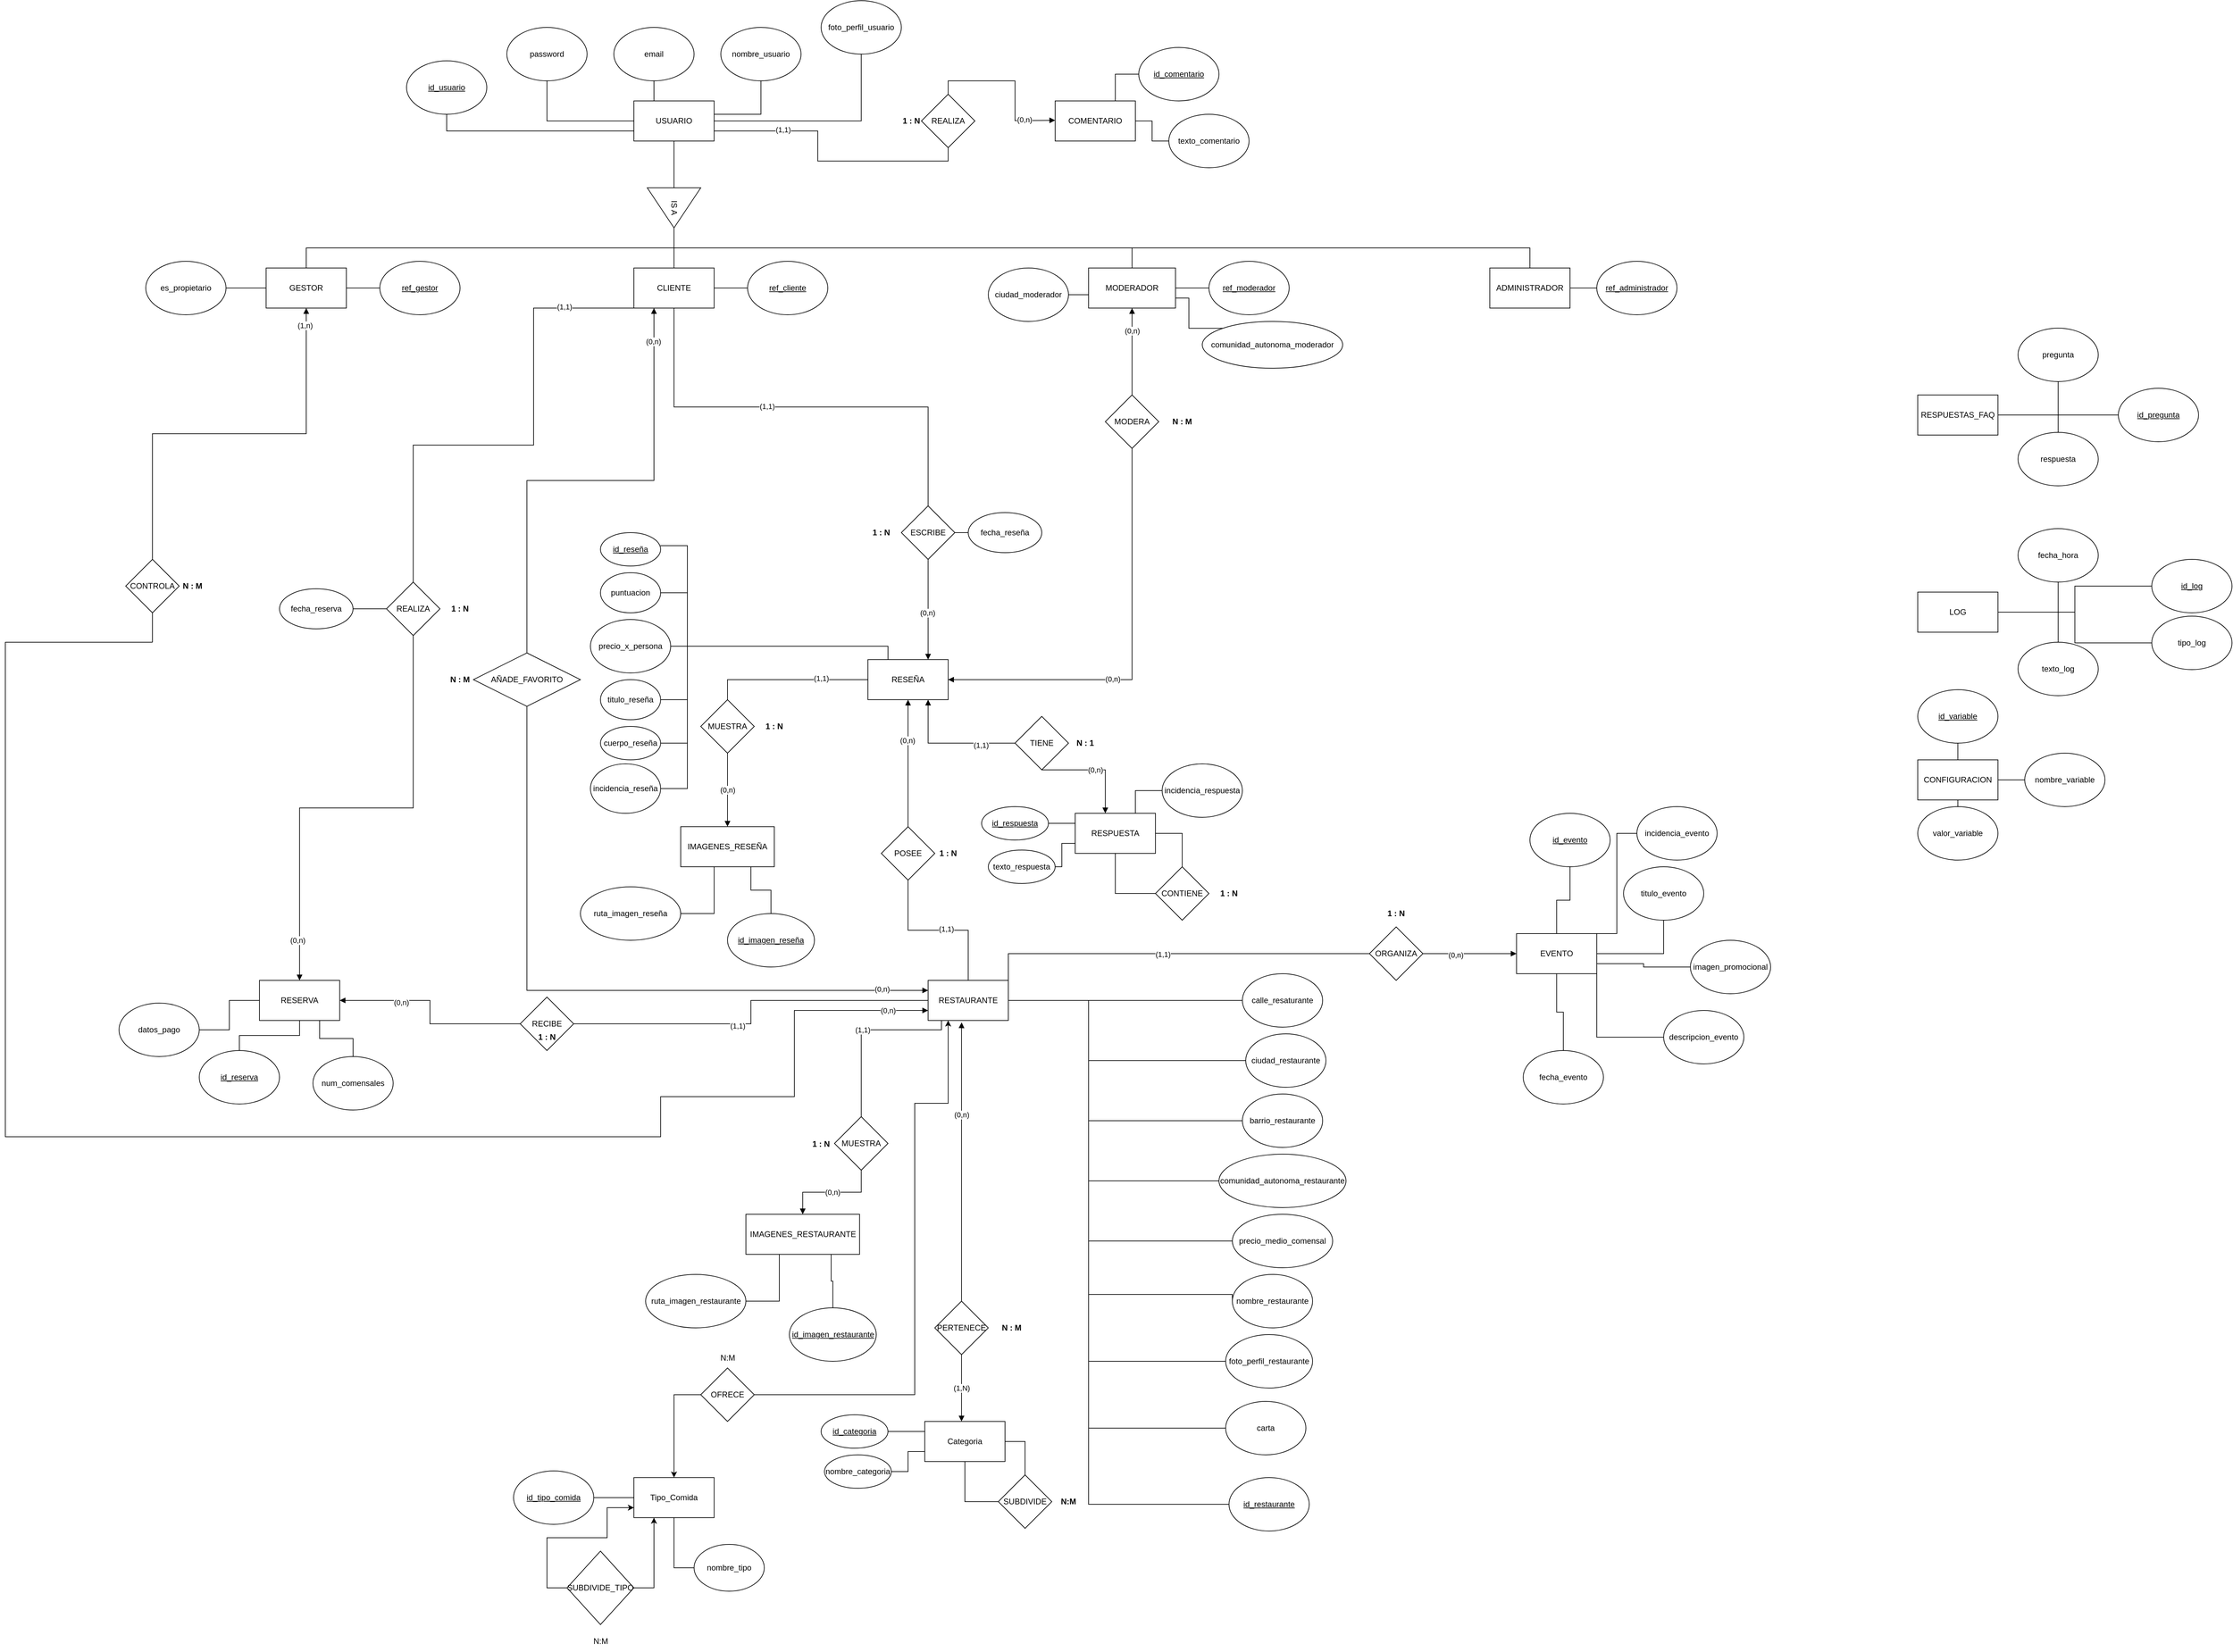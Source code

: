<mxfile version="22.1.18" type="device">
  <diagram id="huBmrxI3t5yxGwELQgPa" name="Página-1">
    <mxGraphModel dx="3383" dy="1194" grid="1" gridSize="10" guides="1" tooltips="1" connect="1" arrows="1" fold="1" page="1" pageScale="1" pageWidth="1200" pageHeight="1600" math="0" shadow="0">
      <root>
        <mxCell id="0" />
        <mxCell id="1" parent="0" />
        <mxCell id="relau2AKkcOZ9EzJfMCs-269" style="edgeStyle=orthogonalEdgeStyle;rounded=0;orthogonalLoop=1;jettySize=auto;html=1;exitX=1;exitY=0.75;exitDx=0;exitDy=0;entryX=0.5;entryY=1;entryDx=0;entryDy=0;startArrow=none;startFill=0;endArrow=none;endFill=0;" parent="1" source="relau2AKkcOZ9EzJfMCs-1" target="relau2AKkcOZ9EzJfMCs-268" edge="1">
          <mxGeometry relative="1" as="geometry" />
        </mxCell>
        <mxCell id="relau2AKkcOZ9EzJfMCs-273" value="(1,1)" style="edgeLabel;html=1;align=center;verticalAlign=middle;resizable=0;points=[];" parent="relau2AKkcOZ9EzJfMCs-269" vertex="1" connectable="0">
          <mxGeometry x="-0.504" y="2" relative="1" as="geometry">
            <mxPoint as="offset" />
          </mxGeometry>
        </mxCell>
        <mxCell id="R-L79iOkoHwaGtRIeRki-2" style="edgeStyle=orthogonalEdgeStyle;rounded=0;orthogonalLoop=1;jettySize=auto;html=1;exitX=0;exitY=0.75;exitDx=0;exitDy=0;entryX=0.5;entryY=1;entryDx=0;entryDy=0;endArrow=none;endFill=0;" parent="1" source="relau2AKkcOZ9EzJfMCs-1" target="R-L79iOkoHwaGtRIeRki-1" edge="1">
          <mxGeometry relative="1" as="geometry" />
        </mxCell>
        <mxCell id="relau2AKkcOZ9EzJfMCs-1" value="USUARIO" style="rounded=0;whiteSpace=wrap;html=1;" parent="1" vertex="1">
          <mxGeometry x="480" y="190" width="120" height="60" as="geometry" />
        </mxCell>
        <mxCell id="relau2AKkcOZ9EzJfMCs-24" style="edgeStyle=orthogonalEdgeStyle;rounded=0;orthogonalLoop=1;jettySize=auto;html=1;exitX=1;exitY=0.5;exitDx=0;exitDy=0;endArrow=none;endFill=0;" parent="1" source="relau2AKkcOZ9EzJfMCs-2" target="relau2AKkcOZ9EzJfMCs-18" edge="1">
          <mxGeometry relative="1" as="geometry" />
        </mxCell>
        <mxCell id="relau2AKkcOZ9EzJfMCs-25" style="edgeStyle=orthogonalEdgeStyle;rounded=0;orthogonalLoop=1;jettySize=auto;html=1;exitX=1;exitY=0.5;exitDx=0;exitDy=0;endArrow=none;endFill=0;" parent="1" source="relau2AKkcOZ9EzJfMCs-2" target="relau2AKkcOZ9EzJfMCs-17" edge="1">
          <mxGeometry relative="1" as="geometry" />
        </mxCell>
        <mxCell id="relau2AKkcOZ9EzJfMCs-26" style="edgeStyle=orthogonalEdgeStyle;rounded=0;orthogonalLoop=1;jettySize=auto;html=1;exitX=1;exitY=0.5;exitDx=0;exitDy=0;endArrow=none;endFill=0;" parent="1" source="relau2AKkcOZ9EzJfMCs-2" target="relau2AKkcOZ9EzJfMCs-19" edge="1">
          <mxGeometry relative="1" as="geometry" />
        </mxCell>
        <mxCell id="relau2AKkcOZ9EzJfMCs-27" style="edgeStyle=orthogonalEdgeStyle;rounded=0;orthogonalLoop=1;jettySize=auto;html=1;exitX=1;exitY=0.5;exitDx=0;exitDy=0;entryX=0.5;entryY=0;entryDx=0;entryDy=0;endArrow=none;endFill=0;" parent="1" source="relau2AKkcOZ9EzJfMCs-2" target="relau2AKkcOZ9EzJfMCs-20" edge="1">
          <mxGeometry relative="1" as="geometry" />
        </mxCell>
        <mxCell id="relau2AKkcOZ9EzJfMCs-2" value="IS A" style="triangle;whiteSpace=wrap;html=1;rotation=90;" parent="1" vertex="1">
          <mxGeometry x="510" y="310" width="60" height="80" as="geometry" />
        </mxCell>
        <mxCell id="relau2AKkcOZ9EzJfMCs-8" value="" style="endArrow=none;html=1;rounded=0;entryX=0;entryY=0.5;entryDx=0;entryDy=0;exitX=0.5;exitY=1;exitDx=0;exitDy=0;" parent="1" source="relau2AKkcOZ9EzJfMCs-1" target="relau2AKkcOZ9EzJfMCs-2" edge="1">
          <mxGeometry width="50" height="50" relative="1" as="geometry">
            <mxPoint x="510" y="300" as="sourcePoint" />
            <mxPoint x="560" y="250" as="targetPoint" />
          </mxGeometry>
        </mxCell>
        <mxCell id="relau2AKkcOZ9EzJfMCs-15" style="edgeStyle=orthogonalEdgeStyle;rounded=0;orthogonalLoop=1;jettySize=auto;html=1;exitX=0.5;exitY=1;exitDx=0;exitDy=0;entryX=1;entryY=0.5;entryDx=0;entryDy=0;endArrow=none;endFill=0;" parent="1" source="relau2AKkcOZ9EzJfMCs-10" target="relau2AKkcOZ9EzJfMCs-1" edge="1">
          <mxGeometry relative="1" as="geometry">
            <Array as="points">
              <mxPoint x="670" y="210" />
              <mxPoint x="600" y="210" />
            </Array>
          </mxGeometry>
        </mxCell>
        <mxCell id="relau2AKkcOZ9EzJfMCs-10" value="nombre_usuario" style="ellipse;whiteSpace=wrap;html=1;" parent="1" vertex="1">
          <mxGeometry x="610" y="80" width="120" height="80" as="geometry" />
        </mxCell>
        <mxCell id="relau2AKkcOZ9EzJfMCs-14" style="edgeStyle=orthogonalEdgeStyle;rounded=0;orthogonalLoop=1;jettySize=auto;html=1;exitX=0.5;exitY=1;exitDx=0;exitDy=0;entryX=0.25;entryY=0;entryDx=0;entryDy=0;endArrow=none;endFill=0;" parent="1" source="relau2AKkcOZ9EzJfMCs-11" target="relau2AKkcOZ9EzJfMCs-1" edge="1">
          <mxGeometry relative="1" as="geometry" />
        </mxCell>
        <mxCell id="relau2AKkcOZ9EzJfMCs-11" value="email" style="ellipse;whiteSpace=wrap;html=1;" parent="1" vertex="1">
          <mxGeometry x="450" y="80" width="120" height="80" as="geometry" />
        </mxCell>
        <mxCell id="relau2AKkcOZ9EzJfMCs-13" style="edgeStyle=orthogonalEdgeStyle;rounded=0;orthogonalLoop=1;jettySize=auto;html=1;exitX=0.5;exitY=1;exitDx=0;exitDy=0;entryX=0;entryY=0.5;entryDx=0;entryDy=0;endArrow=none;endFill=0;" parent="1" source="relau2AKkcOZ9EzJfMCs-12" target="relau2AKkcOZ9EzJfMCs-1" edge="1">
          <mxGeometry relative="1" as="geometry" />
        </mxCell>
        <mxCell id="relau2AKkcOZ9EzJfMCs-12" value="password" style="ellipse;whiteSpace=wrap;html=1;" parent="1" vertex="1">
          <mxGeometry x="290" y="80" width="120" height="80" as="geometry" />
        </mxCell>
        <mxCell id="relau2AKkcOZ9EzJfMCs-38" style="edgeStyle=orthogonalEdgeStyle;rounded=0;orthogonalLoop=1;jettySize=auto;html=1;exitX=1;exitY=0.5;exitDx=0;exitDy=0;entryX=0;entryY=0.5;entryDx=0;entryDy=0;endArrow=none;endFill=0;" parent="1" source="relau2AKkcOZ9EzJfMCs-17" target="relau2AKkcOZ9EzJfMCs-34" edge="1">
          <mxGeometry relative="1" as="geometry" />
        </mxCell>
        <mxCell id="-vnu5VXbckZ52TAGntJZ-1" value="" style="edgeStyle=orthogonalEdgeStyle;rounded=0;orthogonalLoop=1;jettySize=auto;html=1;endArrow=none;endFill=0;" parent="1" source="relau2AKkcOZ9EzJfMCs-17" target="relau2AKkcOZ9EzJfMCs-35" edge="1">
          <mxGeometry relative="1" as="geometry" />
        </mxCell>
        <mxCell id="-vnu5VXbckZ52TAGntJZ-3" style="edgeStyle=orthogonalEdgeStyle;rounded=0;orthogonalLoop=1;jettySize=auto;html=1;exitX=0.5;exitY=1;exitDx=0;exitDy=0;entryX=0.5;entryY=0;entryDx=0;entryDy=0;endArrow=none;endFill=0;startArrow=block;startFill=1;" parent="1" source="relau2AKkcOZ9EzJfMCs-17" target="relau2AKkcOZ9EzJfMCs-246" edge="1">
          <mxGeometry relative="1" as="geometry" />
        </mxCell>
        <mxCell id="-vnu5VXbckZ52TAGntJZ-5" value="(1,n)" style="edgeLabel;html=1;align=center;verticalAlign=middle;resizable=0;points=[];" parent="-vnu5VXbckZ52TAGntJZ-3" vertex="1" connectable="0">
          <mxGeometry x="-0.914" y="-2" relative="1" as="geometry">
            <mxPoint as="offset" />
          </mxGeometry>
        </mxCell>
        <mxCell id="relau2AKkcOZ9EzJfMCs-17" value="GESTOR&lt;span style=&quot;color: rgba(0 , 0 , 0 , 0) ; font-family: monospace ; font-size: 0px&quot;&gt;%3CmxGraphModel%3E%3Croot%3E%3CmxCell%20id%3D%220%22%2F%3E%3CmxCell%20id%3D%221%22%20parent%3D%220%22%2F%3E%3CmxCell%20id%3D%222%22%20value%3D%22CLIENTE%22%20style%3D%22rounded%3D0%3BwhiteSpace%3Dwrap%3Bhtml%3D1%3B%22%20vertex%3D%221%22%20parent%3D%221%22%3E%3CmxGeometry%20x%3D%22320%22%20y%3D%22480%22%20width%3D%22120%22%20height%3D%2260%22%20as%3D%22geometry%22%2F%3E%3C%2FmxCell%3E%3C%2Froot%3E%3C%2FmxGraphModel%3E&lt;/span&gt;" style="rounded=0;whiteSpace=wrap;html=1;" parent="1" vertex="1">
          <mxGeometry x="-70" y="440" width="120" height="60" as="geometry" />
        </mxCell>
        <mxCell id="relau2AKkcOZ9EzJfMCs-36" style="edgeStyle=orthogonalEdgeStyle;rounded=0;orthogonalLoop=1;jettySize=auto;html=1;exitX=1;exitY=0.5;exitDx=0;exitDy=0;entryX=0;entryY=0.5;entryDx=0;entryDy=0;endArrow=none;endFill=0;" parent="1" source="relau2AKkcOZ9EzJfMCs-18" target="relau2AKkcOZ9EzJfMCs-32" edge="1">
          <mxGeometry relative="1" as="geometry" />
        </mxCell>
        <mxCell id="relau2AKkcOZ9EzJfMCs-115" style="edgeStyle=orthogonalEdgeStyle;rounded=0;orthogonalLoop=1;jettySize=auto;html=1;exitX=0.5;exitY=1;exitDx=0;exitDy=0;startArrow=block;startFill=1;endArrow=none;endFill=0;" parent="1" source="relau2AKkcOZ9EzJfMCs-18" target="relau2AKkcOZ9EzJfMCs-101" edge="1">
          <mxGeometry relative="1" as="geometry" />
        </mxCell>
        <mxCell id="relau2AKkcOZ9EzJfMCs-165" value="(0,n)" style="edgeLabel;html=1;align=center;verticalAlign=middle;resizable=0;points=[];" parent="relau2AKkcOZ9EzJfMCs-115" vertex="1" connectable="0">
          <mxGeometry x="-0.478" relative="1" as="geometry">
            <mxPoint as="offset" />
          </mxGeometry>
        </mxCell>
        <mxCell id="relau2AKkcOZ9EzJfMCs-18" value="MODERADO&lt;span style=&quot;color: rgba(0 , 0 , 0 , 0) ; font-family: monospace ; font-size: 0px&quot;&gt;%3CmxGraphModel%3E%3Croot%3E%3CmxCell%20id%3D%220%22%2F%3E%3CmxCell%20id%3D%221%22%20parent%3D%220%22%2F%3E%3CmxCell%20id%3D%222%22%20value%3D%22GESTOR%26lt%3Bspan%20style%3D%26quot%3Bcolor%3A%20rgba(0%20%2C%200%20%2C%200%20%2C%200)%20%3B%20font-family%3A%20monospace%20%3B%20font-size%3A%200px%26quot%3B%26gt%3B%253CmxGraphModel%253E%253Croot%253E%253CmxCell%2520id%253D%25220%2522%252F%253E%253CmxCell%2520id%253D%25221%2522%2520parent%253D%25220%2522%252F%253E%253CmxCell%2520id%253D%25222%2522%2520value%253D%2522CLIENTE%2522%2520style%253D%2522rounded%253D0%253BwhiteSpace%253Dwrap%253Bhtml%253D1%253B%2522%2520vertex%253D%25221%2522%2520parent%253D%25221%2522%253E%253CmxGeometry%2520x%253D%2522320%2522%2520y%253D%2522480%2522%2520width%253D%2522120%2522%2520height%253D%252260%2522%2520as%253D%2522geometry%2522%252F%253E%253C%252FmxCell%253E%253C%252Froot%253E%253C%252FmxGraphModel%253E%26lt%3B%2Fspan%26gt%3B%22%20style%3D%22rounded%3D0%3BwhiteSpace%3Dwrap%3Bhtml%3D1%3B%22%20vertex%3D%221%22%20parent%3D%221%22%3E%3CmxGeometry%20x%3D%22450%22%20y%3D%22480%22%20width%3D%22120%22%20height%3D%2260%22%20as%3D%22geometry%22%2F%3E%3C%2FmxCell%3E%3C%2Froot%3E%3C%2FmxGraphModel%3E&lt;/span&gt;R" style="rounded=0;whiteSpace=wrap;html=1;" parent="1" vertex="1">
          <mxGeometry x="1160" y="440" width="130" height="60" as="geometry" />
        </mxCell>
        <mxCell id="relau2AKkcOZ9EzJfMCs-37" style="edgeStyle=orthogonalEdgeStyle;rounded=0;orthogonalLoop=1;jettySize=auto;html=1;exitX=1;exitY=0.5;exitDx=0;exitDy=0;entryX=0;entryY=0.5;entryDx=0;entryDy=0;endArrow=none;endFill=0;" parent="1" source="relau2AKkcOZ9EzJfMCs-19" target="relau2AKkcOZ9EzJfMCs-33" edge="1">
          <mxGeometry relative="1" as="geometry" />
        </mxCell>
        <mxCell id="relau2AKkcOZ9EzJfMCs-113" style="edgeStyle=orthogonalEdgeStyle;rounded=0;orthogonalLoop=1;jettySize=auto;html=1;exitX=0.5;exitY=1;exitDx=0;exitDy=0;startArrow=none;startFill=0;endArrow=none;endFill=0;" parent="1" source="relau2AKkcOZ9EzJfMCs-19" target="relau2AKkcOZ9EzJfMCs-102" edge="1">
          <mxGeometry relative="1" as="geometry" />
        </mxCell>
        <mxCell id="relau2AKkcOZ9EzJfMCs-168" value="(1,1)" style="edgeLabel;html=1;align=center;verticalAlign=middle;resizable=0;points=[];" parent="relau2AKkcOZ9EzJfMCs-113" vertex="1" connectable="0">
          <mxGeometry x="-0.153" y="1" relative="1" as="geometry">
            <mxPoint as="offset" />
          </mxGeometry>
        </mxCell>
        <mxCell id="relau2AKkcOZ9EzJfMCs-204" style="edgeStyle=orthogonalEdgeStyle;rounded=0;orthogonalLoop=1;jettySize=auto;html=1;exitX=0.25;exitY=1;exitDx=0;exitDy=0;entryX=0.5;entryY=0;entryDx=0;entryDy=0;startArrow=none;startFill=0;endArrow=none;endFill=0;" parent="1" source="relau2AKkcOZ9EzJfMCs-19" target="relau2AKkcOZ9EzJfMCs-203" edge="1">
          <mxGeometry relative="1" as="geometry">
            <Array as="points">
              <mxPoint x="330" y="500" />
              <mxPoint x="330" y="705" />
              <mxPoint x="150" y="705" />
            </Array>
          </mxGeometry>
        </mxCell>
        <mxCell id="relau2AKkcOZ9EzJfMCs-207" value="(1,1)" style="edgeLabel;html=1;align=center;verticalAlign=middle;resizable=0;points=[];" parent="relau2AKkcOZ9EzJfMCs-204" vertex="1" connectable="0">
          <mxGeometry x="-0.651" y="-2" relative="1" as="geometry">
            <mxPoint as="offset" />
          </mxGeometry>
        </mxCell>
        <mxCell id="relau2AKkcOZ9EzJfMCs-235" style="edgeStyle=orthogonalEdgeStyle;rounded=0;orthogonalLoop=1;jettySize=auto;html=1;exitX=0.25;exitY=1;exitDx=0;exitDy=0;entryX=0.5;entryY=0;entryDx=0;entryDy=0;startArrow=block;startFill=1;endArrow=none;endFill=0;" parent="1" source="relau2AKkcOZ9EzJfMCs-19" target="relau2AKkcOZ9EzJfMCs-234" edge="1">
          <mxGeometry relative="1" as="geometry" />
        </mxCell>
        <mxCell id="relau2AKkcOZ9EzJfMCs-238" value="(0,n)" style="edgeLabel;html=1;align=center;verticalAlign=middle;resizable=0;points=[];" parent="relau2AKkcOZ9EzJfMCs-235" vertex="1" connectable="0">
          <mxGeometry x="-0.86" y="-1" relative="1" as="geometry">
            <mxPoint as="offset" />
          </mxGeometry>
        </mxCell>
        <mxCell id="relau2AKkcOZ9EzJfMCs-19" value="CLIENTE" style="rounded=0;whiteSpace=wrap;html=1;" parent="1" vertex="1">
          <mxGeometry x="480" y="440" width="120" height="60" as="geometry" />
        </mxCell>
        <mxCell id="relau2AKkcOZ9EzJfMCs-31" style="edgeStyle=orthogonalEdgeStyle;rounded=0;orthogonalLoop=1;jettySize=auto;html=1;exitX=1;exitY=0.5;exitDx=0;exitDy=0;entryX=0;entryY=0.5;entryDx=0;entryDy=0;endArrow=none;endFill=0;" parent="1" source="relau2AKkcOZ9EzJfMCs-20" target="relau2AKkcOZ9EzJfMCs-30" edge="1">
          <mxGeometry relative="1" as="geometry" />
        </mxCell>
        <mxCell id="relau2AKkcOZ9EzJfMCs-20" value="ADMINISTRADOR" style="rounded=0;whiteSpace=wrap;html=1;" parent="1" vertex="1">
          <mxGeometry x="1760" y="440" width="120" height="60" as="geometry" />
        </mxCell>
        <mxCell id="relau2AKkcOZ9EzJfMCs-29" style="edgeStyle=orthogonalEdgeStyle;rounded=0;orthogonalLoop=1;jettySize=auto;html=1;exitX=0.5;exitY=1;exitDx=0;exitDy=0;entryX=1;entryY=0.5;entryDx=0;entryDy=0;endArrow=none;endFill=0;" parent="1" source="relau2AKkcOZ9EzJfMCs-28" target="relau2AKkcOZ9EzJfMCs-1" edge="1">
          <mxGeometry relative="1" as="geometry">
            <Array as="points">
              <mxPoint x="820" y="220" />
            </Array>
          </mxGeometry>
        </mxCell>
        <mxCell id="relau2AKkcOZ9EzJfMCs-28" value="foto_perfil_usuario" style="ellipse;whiteSpace=wrap;html=1;" parent="1" vertex="1">
          <mxGeometry x="760" y="40" width="120" height="80" as="geometry" />
        </mxCell>
        <mxCell id="relau2AKkcOZ9EzJfMCs-30" value="&lt;u&gt;ref_administrador&lt;/u&gt;" style="ellipse;whiteSpace=wrap;html=1;" parent="1" vertex="1">
          <mxGeometry x="1920" y="430" width="120" height="80" as="geometry" />
        </mxCell>
        <mxCell id="relau2AKkcOZ9EzJfMCs-32" value="&lt;u&gt;ref_moderador&lt;/u&gt;" style="ellipse;whiteSpace=wrap;html=1;" parent="1" vertex="1">
          <mxGeometry x="1340" y="430" width="120" height="80" as="geometry" />
        </mxCell>
        <mxCell id="relau2AKkcOZ9EzJfMCs-33" value="&lt;u&gt;ref_cliente&lt;/u&gt;" style="ellipse;whiteSpace=wrap;html=1;" parent="1" vertex="1">
          <mxGeometry x="650" y="430" width="120" height="80" as="geometry" />
        </mxCell>
        <mxCell id="relau2AKkcOZ9EzJfMCs-34" value="&lt;u&gt;ref_gestor&lt;/u&gt;" style="ellipse;whiteSpace=wrap;html=1;" parent="1" vertex="1">
          <mxGeometry x="100" y="430" width="120" height="80" as="geometry" />
        </mxCell>
        <mxCell id="relau2AKkcOZ9EzJfMCs-35" value="es_propietario" style="ellipse;whiteSpace=wrap;html=1;" parent="1" vertex="1">
          <mxGeometry x="-250" y="430" width="120" height="80" as="geometry" />
        </mxCell>
        <mxCell id="relau2AKkcOZ9EzJfMCs-43" style="edgeStyle=orthogonalEdgeStyle;rounded=0;orthogonalLoop=1;jettySize=auto;html=1;exitX=0;exitY=0;exitDx=0;exitDy=0;entryX=1;entryY=0.75;entryDx=0;entryDy=0;endArrow=none;endFill=0;" parent="1" source="relau2AKkcOZ9EzJfMCs-40" target="relau2AKkcOZ9EzJfMCs-18" edge="1">
          <mxGeometry relative="1" as="geometry" />
        </mxCell>
        <mxCell id="relau2AKkcOZ9EzJfMCs-40" value="comunidad_autonoma_moderador" style="ellipse;whiteSpace=wrap;html=1;" parent="1" vertex="1">
          <mxGeometry x="1330" y="520" width="210" height="70" as="geometry" />
        </mxCell>
        <mxCell id="relau2AKkcOZ9EzJfMCs-42" style="edgeStyle=orthogonalEdgeStyle;rounded=0;orthogonalLoop=1;jettySize=auto;html=1;exitX=1;exitY=0.5;exitDx=0;exitDy=0;entryX=0;entryY=0.5;entryDx=0;entryDy=0;endArrow=none;endFill=0;" parent="1" source="relau2AKkcOZ9EzJfMCs-41" target="relau2AKkcOZ9EzJfMCs-18" edge="1">
          <mxGeometry relative="1" as="geometry" />
        </mxCell>
        <mxCell id="relau2AKkcOZ9EzJfMCs-41" value="ciudad_moderador" style="ellipse;whiteSpace=wrap;html=1;" parent="1" vertex="1">
          <mxGeometry x="1010" y="440" width="120" height="80" as="geometry" />
        </mxCell>
        <mxCell id="relau2AKkcOZ9EzJfMCs-55" value="(1,1)" style="edgeStyle=orthogonalEdgeStyle;rounded=0;orthogonalLoop=1;jettySize=auto;html=1;endArrow=none;endFill=0;entryX=0.5;entryY=0;entryDx=0;entryDy=0;" parent="1" source="relau2AKkcOZ9EzJfMCs-46" target="relau2AKkcOZ9EzJfMCs-50" edge="1">
          <mxGeometry relative="1" as="geometry">
            <mxPoint x="981" y="1567" as="sourcePoint" />
            <mxPoint x="981" y="1667" as="targetPoint" />
            <Array as="points">
              <mxPoint x="940" y="1580" />
              <mxPoint x="820" y="1580" />
            </Array>
          </mxGeometry>
        </mxCell>
        <mxCell id="relau2AKkcOZ9EzJfMCs-58" style="edgeStyle=orthogonalEdgeStyle;rounded=0;orthogonalLoop=1;jettySize=auto;html=1;exitX=1;exitY=0.5;exitDx=0;exitDy=0;entryX=0;entryY=0.5;entryDx=0;entryDy=0;startArrow=none;startFill=0;endArrow=none;endFill=0;" parent="1" source="relau2AKkcOZ9EzJfMCs-46" target="relau2AKkcOZ9EzJfMCs-47" edge="1">
          <mxGeometry relative="1" as="geometry">
            <Array as="points">
              <mxPoint x="1160" y="1536" />
              <mxPoint x="1160" y="1976" />
              <mxPoint x="1375" y="1976" />
            </Array>
          </mxGeometry>
        </mxCell>
        <mxCell id="relau2AKkcOZ9EzJfMCs-63" style="edgeStyle=orthogonalEdgeStyle;rounded=0;orthogonalLoop=1;jettySize=auto;html=1;exitX=0.75;exitY=0;exitDx=0;exitDy=0;entryX=0;entryY=0.5;entryDx=0;entryDy=0;startArrow=none;startFill=0;endArrow=none;endFill=0;" parent="1" source="relau2AKkcOZ9EzJfMCs-46" target="relau2AKkcOZ9EzJfMCs-62" edge="1">
          <mxGeometry relative="1" as="geometry">
            <Array as="points">
              <mxPoint x="1010" y="1536" />
              <mxPoint x="1160" y="1536" />
              <mxPoint x="1160" y="1896" />
            </Array>
          </mxGeometry>
        </mxCell>
        <mxCell id="relau2AKkcOZ9EzJfMCs-68" style="edgeStyle=orthogonalEdgeStyle;rounded=0;orthogonalLoop=1;jettySize=auto;html=1;exitX=1;exitY=0.5;exitDx=0;exitDy=0;entryX=0;entryY=0.5;entryDx=0;entryDy=0;startArrow=none;startFill=0;endArrow=none;endFill=0;" parent="1" source="relau2AKkcOZ9EzJfMCs-46" target="relau2AKkcOZ9EzJfMCs-67" edge="1">
          <mxGeometry relative="1" as="geometry">
            <Array as="points">
              <mxPoint x="1160" y="1536" />
              <mxPoint x="1160" y="1806" />
            </Array>
          </mxGeometry>
        </mxCell>
        <mxCell id="relau2AKkcOZ9EzJfMCs-69" style="edgeStyle=orthogonalEdgeStyle;rounded=0;orthogonalLoop=1;jettySize=auto;html=1;exitX=1;exitY=0.5;exitDx=0;exitDy=0;entryX=0;entryY=0.5;entryDx=0;entryDy=0;startArrow=none;startFill=0;endArrow=none;endFill=0;" parent="1" source="relau2AKkcOZ9EzJfMCs-46" target="relau2AKkcOZ9EzJfMCs-66" edge="1">
          <mxGeometry relative="1" as="geometry">
            <Array as="points">
              <mxPoint x="1160" y="1536" />
              <mxPoint x="1160" y="1716" />
            </Array>
          </mxGeometry>
        </mxCell>
        <mxCell id="relau2AKkcOZ9EzJfMCs-70" style="edgeStyle=orthogonalEdgeStyle;rounded=0;orthogonalLoop=1;jettySize=auto;html=1;exitX=1;exitY=0.5;exitDx=0;exitDy=0;entryX=0;entryY=0.5;entryDx=0;entryDy=0;startArrow=none;startFill=0;endArrow=none;endFill=0;" parent="1" source="relau2AKkcOZ9EzJfMCs-46" target="relau2AKkcOZ9EzJfMCs-60" edge="1">
          <mxGeometry relative="1" as="geometry">
            <Array as="points">
              <mxPoint x="1160" y="1536" />
              <mxPoint x="1160" y="2176" />
            </Array>
          </mxGeometry>
        </mxCell>
        <mxCell id="relau2AKkcOZ9EzJfMCs-71" style="edgeStyle=orthogonalEdgeStyle;rounded=0;orthogonalLoop=1;jettySize=auto;html=1;exitX=1;exitY=0.5;exitDx=0;exitDy=0;entryX=0;entryY=0.5;entryDx=0;entryDy=0;startArrow=none;startFill=0;endArrow=none;endFill=0;" parent="1" source="relau2AKkcOZ9EzJfMCs-46" target="relau2AKkcOZ9EzJfMCs-65" edge="1">
          <mxGeometry relative="1" as="geometry">
            <Array as="points">
              <mxPoint x="1160" y="1536" />
              <mxPoint x="1160" y="1626" />
            </Array>
          </mxGeometry>
        </mxCell>
        <mxCell id="relau2AKkcOZ9EzJfMCs-72" style="edgeStyle=orthogonalEdgeStyle;rounded=0;orthogonalLoop=1;jettySize=auto;html=1;exitX=1;exitY=0.5;exitDx=0;exitDy=0;entryX=0;entryY=0.5;entryDx=0;entryDy=0;startArrow=none;startFill=0;endArrow=none;endFill=0;" parent="1" source="relau2AKkcOZ9EzJfMCs-46" target="relau2AKkcOZ9EzJfMCs-64" edge="1">
          <mxGeometry relative="1" as="geometry">
            <Array as="points">
              <mxPoint x="1260" y="1536" />
              <mxPoint x="1260" y="1536" />
            </Array>
          </mxGeometry>
        </mxCell>
        <mxCell id="relau2AKkcOZ9EzJfMCs-118" style="edgeStyle=orthogonalEdgeStyle;rounded=0;orthogonalLoop=1;jettySize=auto;html=1;exitX=0.5;exitY=0;exitDx=0;exitDy=0;entryX=0.5;entryY=1;entryDx=0;entryDy=0;startArrow=none;startFill=0;endArrow=none;endFill=0;" parent="1" source="relau2AKkcOZ9EzJfMCs-46" target="relau2AKkcOZ9EzJfMCs-92" edge="1">
          <mxGeometry relative="1" as="geometry" />
        </mxCell>
        <mxCell id="relau2AKkcOZ9EzJfMCs-171" value="(1,1)" style="edgeLabel;html=1;align=center;verticalAlign=middle;resizable=0;points=[];" parent="relau2AKkcOZ9EzJfMCs-118" vertex="1" connectable="0">
          <mxGeometry x="-0.1" y="-2" relative="1" as="geometry">
            <mxPoint as="offset" />
          </mxGeometry>
        </mxCell>
        <mxCell id="relau2AKkcOZ9EzJfMCs-192" style="edgeStyle=orthogonalEdgeStyle;rounded=0;orthogonalLoop=1;jettySize=auto;html=1;exitX=0;exitY=0.5;exitDx=0;exitDy=0;entryX=1;entryY=0.5;entryDx=0;entryDy=0;startArrow=none;startFill=0;endArrow=none;endFill=0;" parent="1" source="relau2AKkcOZ9EzJfMCs-46" target="relau2AKkcOZ9EzJfMCs-191" edge="1">
          <mxGeometry relative="1" as="geometry" />
        </mxCell>
        <mxCell id="relau2AKkcOZ9EzJfMCs-196" value="(1,1)" style="edgeLabel;html=1;align=center;verticalAlign=middle;resizable=0;points=[];" parent="relau2AKkcOZ9EzJfMCs-192" vertex="1" connectable="0">
          <mxGeometry x="0.132" y="3" relative="1" as="geometry">
            <mxPoint as="offset" />
          </mxGeometry>
        </mxCell>
        <mxCell id="relau2AKkcOZ9EzJfMCs-212" style="edgeStyle=orthogonalEdgeStyle;rounded=0;orthogonalLoop=1;jettySize=auto;html=1;exitX=1;exitY=0;exitDx=0;exitDy=0;startArrow=none;startFill=0;endArrow=none;endFill=0;" parent="1" source="relau2AKkcOZ9EzJfMCs-46" target="relau2AKkcOZ9EzJfMCs-211" edge="1">
          <mxGeometry relative="1" as="geometry" />
        </mxCell>
        <mxCell id="relau2AKkcOZ9EzJfMCs-227" value="(1,1)" style="edgeLabel;html=1;align=center;verticalAlign=middle;resizable=0;points=[];" parent="relau2AKkcOZ9EzJfMCs-212" vertex="1" connectable="0">
          <mxGeometry x="-0.066" y="-1" relative="1" as="geometry">
            <mxPoint as="offset" />
          </mxGeometry>
        </mxCell>
        <mxCell id="relau2AKkcOZ9EzJfMCs-236" style="edgeStyle=orthogonalEdgeStyle;rounded=0;orthogonalLoop=1;jettySize=auto;html=1;exitX=0;exitY=0.25;exitDx=0;exitDy=0;entryX=0.5;entryY=1;entryDx=0;entryDy=0;startArrow=block;startFill=1;endArrow=none;endFill=0;" parent="1" source="relau2AKkcOZ9EzJfMCs-46" target="relau2AKkcOZ9EzJfMCs-234" edge="1">
          <mxGeometry relative="1" as="geometry">
            <Array as="points">
              <mxPoint x="320" y="1521" />
            </Array>
          </mxGeometry>
        </mxCell>
        <mxCell id="relau2AKkcOZ9EzJfMCs-239" value="(0,n)" style="edgeLabel;html=1;align=center;verticalAlign=middle;resizable=0;points=[];" parent="relau2AKkcOZ9EzJfMCs-236" vertex="1" connectable="0">
          <mxGeometry x="-0.865" y="-2" relative="1" as="geometry">
            <mxPoint as="offset" />
          </mxGeometry>
        </mxCell>
        <mxCell id="relau2AKkcOZ9EzJfMCs-285" style="edgeStyle=orthogonalEdgeStyle;rounded=0;orthogonalLoop=1;jettySize=auto;html=1;exitX=0;exitY=0.75;exitDx=0;exitDy=0;startArrow=block;startFill=1;endArrow=none;endFill=0;" parent="1" source="relau2AKkcOZ9EzJfMCs-46" edge="1">
          <mxGeometry relative="1" as="geometry">
            <mxPoint x="-240" y="1000" as="targetPoint" />
            <Array as="points">
              <mxPoint x="720" y="1551" />
              <mxPoint x="720" y="1680" />
              <mxPoint x="520" y="1680" />
              <mxPoint x="520" y="1740" />
              <mxPoint x="-460" y="1740" />
              <mxPoint x="-460" y="1000" />
            </Array>
          </mxGeometry>
        </mxCell>
        <mxCell id="-vnu5VXbckZ52TAGntJZ-6" value="(0,n)" style="edgeLabel;html=1;align=center;verticalAlign=middle;resizable=0;points=[];" parent="relau2AKkcOZ9EzJfMCs-285" vertex="1" connectable="0">
          <mxGeometry x="-0.952" relative="1" as="geometry">
            <mxPoint as="offset" />
          </mxGeometry>
        </mxCell>
        <mxCell id="R-L79iOkoHwaGtRIeRki-4" style="edgeStyle=orthogonalEdgeStyle;rounded=0;orthogonalLoop=1;jettySize=auto;html=1;exitX=1;exitY=0.5;exitDx=0;exitDy=0;entryX=0;entryY=0.5;entryDx=0;entryDy=0;endArrow=none;endFill=0;" parent="1" source="relau2AKkcOZ9EzJfMCs-46" target="R-L79iOkoHwaGtRIeRki-3" edge="1">
          <mxGeometry relative="1" as="geometry">
            <Array as="points">
              <mxPoint x="1160" y="1536" />
              <mxPoint x="1160" y="2290" />
            </Array>
          </mxGeometry>
        </mxCell>
        <mxCell id="relau2AKkcOZ9EzJfMCs-46" value="RESTAURANTE" style="rounded=0;whiteSpace=wrap;html=1;" parent="1" vertex="1">
          <mxGeometry x="920" y="1506" width="120" height="60" as="geometry" />
        </mxCell>
        <mxCell id="relau2AKkcOZ9EzJfMCs-47" value="nombre_restaurante" style="ellipse;whiteSpace=wrap;html=1;" parent="1" vertex="1">
          <mxGeometry x="1375" y="1946" width="120" height="80" as="geometry" />
        </mxCell>
        <mxCell id="relau2AKkcOZ9EzJfMCs-59" style="edgeStyle=orthogonalEdgeStyle;rounded=0;orthogonalLoop=1;jettySize=auto;html=1;exitX=0;exitY=0.5;exitDx=0;exitDy=0;entryX=1;entryY=0.75;entryDx=0;entryDy=0;startArrow=none;startFill=0;endArrow=none;endFill=0;" parent="1" source="relau2AKkcOZ9EzJfMCs-48" target="relau2AKkcOZ9EzJfMCs-46" edge="1">
          <mxGeometry relative="1" as="geometry">
            <Array as="points">
              <mxPoint x="1160" y="2076" />
              <mxPoint x="1160" y="1536" />
              <mxPoint x="1040" y="1536" />
            </Array>
          </mxGeometry>
        </mxCell>
        <mxCell id="relau2AKkcOZ9EzJfMCs-48" value="foto_perfil_restaurante" style="ellipse;whiteSpace=wrap;html=1;" parent="1" vertex="1">
          <mxGeometry x="1365" y="2036" width="130" height="80" as="geometry" />
        </mxCell>
        <mxCell id="relau2AKkcOZ9EzJfMCs-49" value="&lt;u&gt;id_imagen_restaurante&lt;/u&gt;" style="ellipse;whiteSpace=wrap;html=1;" parent="1" vertex="1">
          <mxGeometry x="712.5" y="1996" width="130" height="80" as="geometry" />
        </mxCell>
        <mxCell id="relau2AKkcOZ9EzJfMCs-50" value="MUESTRA" style="rhombus;whiteSpace=wrap;html=1;" parent="1" vertex="1">
          <mxGeometry x="780" y="1710" width="80" height="80" as="geometry" />
        </mxCell>
        <mxCell id="relau2AKkcOZ9EzJfMCs-54" style="edgeStyle=orthogonalEdgeStyle;rounded=0;orthogonalLoop=1;jettySize=auto;html=1;exitX=0;exitY=0.5;exitDx=0;exitDy=0;entryX=1;entryY=0.5;entryDx=0;entryDy=0;endArrow=none;endFill=0;" parent="1" source="relau2AKkcOZ9EzJfMCs-51" target="relau2AKkcOZ9EzJfMCs-52" edge="1">
          <mxGeometry relative="1" as="geometry">
            <Array as="points">
              <mxPoint x="697.5" y="1886" />
              <mxPoint x="697.5" y="1986" />
            </Array>
          </mxGeometry>
        </mxCell>
        <mxCell id="relau2AKkcOZ9EzJfMCs-56" value="(0,n)" style="edgeStyle=orthogonalEdgeStyle;rounded=0;orthogonalLoop=1;jettySize=auto;html=1;exitX=0.5;exitY=0;exitDx=0;exitDy=0;entryX=0.5;entryY=1;entryDx=0;entryDy=0;endArrow=none;endFill=0;startArrow=block;startFill=1;" parent="1" source="relau2AKkcOZ9EzJfMCs-51" target="relau2AKkcOZ9EzJfMCs-50" edge="1">
          <mxGeometry relative="1" as="geometry" />
        </mxCell>
        <mxCell id="relau2AKkcOZ9EzJfMCs-162" style="edgeStyle=orthogonalEdgeStyle;rounded=0;orthogonalLoop=1;jettySize=auto;html=1;exitX=0.75;exitY=1;exitDx=0;exitDy=0;entryX=0.5;entryY=0;entryDx=0;entryDy=0;startArrow=none;startFill=0;endArrow=none;endFill=0;" parent="1" source="relau2AKkcOZ9EzJfMCs-51" target="relau2AKkcOZ9EzJfMCs-49" edge="1">
          <mxGeometry relative="1" as="geometry" />
        </mxCell>
        <mxCell id="relau2AKkcOZ9EzJfMCs-51" value="IMAGENES_RESTAURANTE" style="rounded=0;whiteSpace=wrap;html=1;" parent="1" vertex="1">
          <mxGeometry x="647.5" y="1856" width="170" height="60" as="geometry" />
        </mxCell>
        <mxCell id="relau2AKkcOZ9EzJfMCs-52" value="ruta_imagen_restaurante" style="ellipse;whiteSpace=wrap;html=1;" parent="1" vertex="1">
          <mxGeometry x="497.5" y="1946" width="150" height="80" as="geometry" />
        </mxCell>
        <mxCell id="relau2AKkcOZ9EzJfMCs-57" value="&lt;b&gt;1 : N&lt;/b&gt;" style="text;html=1;strokeColor=none;fillColor=none;align=center;verticalAlign=middle;whiteSpace=wrap;rounded=0;" parent="1" vertex="1">
          <mxGeometry x="730" y="1736" width="60" height="30" as="geometry" />
        </mxCell>
        <mxCell id="relau2AKkcOZ9EzJfMCs-60" value="carta" style="ellipse;whiteSpace=wrap;html=1;" parent="1" vertex="1">
          <mxGeometry x="1365" y="2136" width="120" height="80" as="geometry" />
        </mxCell>
        <mxCell id="relau2AKkcOZ9EzJfMCs-62" value="precio_medio_comensal" style="ellipse;whiteSpace=wrap;html=1;" parent="1" vertex="1">
          <mxGeometry x="1375" y="1856" width="150" height="80" as="geometry" />
        </mxCell>
        <mxCell id="relau2AKkcOZ9EzJfMCs-64" value="calle_resaturante" style="ellipse;whiteSpace=wrap;html=1;" parent="1" vertex="1">
          <mxGeometry x="1390" y="1496" width="120" height="80" as="geometry" />
        </mxCell>
        <mxCell id="relau2AKkcOZ9EzJfMCs-65" value="ciudad_restaurante" style="ellipse;whiteSpace=wrap;html=1;" parent="1" vertex="1">
          <mxGeometry x="1395" y="1586" width="120" height="80" as="geometry" />
        </mxCell>
        <mxCell id="relau2AKkcOZ9EzJfMCs-66" value="barrio_restaurante" style="ellipse;whiteSpace=wrap;html=1;" parent="1" vertex="1">
          <mxGeometry x="1390" y="1676" width="120" height="80" as="geometry" />
        </mxCell>
        <mxCell id="relau2AKkcOZ9EzJfMCs-67" value="comunidad_autonoma_restaurante" style="ellipse;whiteSpace=wrap;html=1;" parent="1" vertex="1">
          <mxGeometry x="1355" y="1766" width="190" height="80" as="geometry" />
        </mxCell>
        <mxCell id="relau2AKkcOZ9EzJfMCs-73" value="(1,N)" style="edgeStyle=orthogonalEdgeStyle;rounded=0;orthogonalLoop=1;jettySize=auto;html=1;exitX=0.5;exitY=1;exitDx=0;exitDy=0;endArrow=block;endFill=1;startArrow=none;startFill=0;" parent="1" source="relau2AKkcOZ9EzJfMCs-74" target="relau2AKkcOZ9EzJfMCs-77" edge="1">
          <mxGeometry relative="1" as="geometry">
            <Array as="points">
              <mxPoint x="970" y="2146" />
              <mxPoint x="970" y="2146" />
            </Array>
          </mxGeometry>
        </mxCell>
        <mxCell id="relau2AKkcOZ9EzJfMCs-124" style="edgeStyle=orthogonalEdgeStyle;rounded=0;orthogonalLoop=1;jettySize=auto;html=1;exitX=0.5;exitY=0;exitDx=0;exitDy=0;entryX=0.418;entryY=1.048;entryDx=0;entryDy=0;entryPerimeter=0;startArrow=none;startFill=0;endArrow=block;endFill=1;" parent="1" source="relau2AKkcOZ9EzJfMCs-74" target="relau2AKkcOZ9EzJfMCs-46" edge="1">
          <mxGeometry relative="1" as="geometry">
            <Array as="points">
              <mxPoint x="970" y="1576" />
              <mxPoint x="970" y="1576" />
            </Array>
          </mxGeometry>
        </mxCell>
        <mxCell id="relau2AKkcOZ9EzJfMCs-125" value="(0,n)" style="edgeLabel;html=1;align=center;verticalAlign=middle;resizable=0;points=[];" parent="relau2AKkcOZ9EzJfMCs-124" vertex="1" connectable="0">
          <mxGeometry x="0.34" relative="1" as="geometry">
            <mxPoint as="offset" />
          </mxGeometry>
        </mxCell>
        <mxCell id="relau2AKkcOZ9EzJfMCs-74" value="PERTENECE" style="rhombus;whiteSpace=wrap;html=1;" parent="1" vertex="1">
          <mxGeometry x="930" y="1986" width="80" height="80" as="geometry" />
        </mxCell>
        <mxCell id="relau2AKkcOZ9EzJfMCs-75" style="edgeStyle=orthogonalEdgeStyle;rounded=0;orthogonalLoop=1;jettySize=auto;html=1;exitX=0;exitY=0.25;exitDx=0;exitDy=0;endArrow=none;endFill=0;" parent="1" source="relau2AKkcOZ9EzJfMCs-77" target="relau2AKkcOZ9EzJfMCs-81" edge="1">
          <mxGeometry relative="1" as="geometry" />
        </mxCell>
        <mxCell id="relau2AKkcOZ9EzJfMCs-76" style="edgeStyle=orthogonalEdgeStyle;rounded=0;orthogonalLoop=1;jettySize=auto;html=1;exitX=0;exitY=0.75;exitDx=0;exitDy=0;endArrow=none;endFill=0;" parent="1" source="relau2AKkcOZ9EzJfMCs-77" target="relau2AKkcOZ9EzJfMCs-82" edge="1">
          <mxGeometry relative="1" as="geometry" />
        </mxCell>
        <mxCell id="relau2AKkcOZ9EzJfMCs-77" value="Categoria" style="rounded=0;whiteSpace=wrap;html=1;" parent="1" vertex="1">
          <mxGeometry x="915" y="2166" width="120" height="60" as="geometry" />
        </mxCell>
        <mxCell id="relau2AKkcOZ9EzJfMCs-78" style="edgeStyle=orthogonalEdgeStyle;rounded=0;orthogonalLoop=1;jettySize=auto;html=1;exitX=0;exitY=0.5;exitDx=0;exitDy=0;entryX=0.5;entryY=1;entryDx=0;entryDy=0;endArrow=none;endFill=0;" parent="1" source="relau2AKkcOZ9EzJfMCs-80" target="relau2AKkcOZ9EzJfMCs-77" edge="1">
          <mxGeometry relative="1" as="geometry" />
        </mxCell>
        <mxCell id="relau2AKkcOZ9EzJfMCs-79" style="edgeStyle=orthogonalEdgeStyle;rounded=0;orthogonalLoop=1;jettySize=auto;html=1;exitX=0.5;exitY=0;exitDx=0;exitDy=0;entryX=1;entryY=0.5;entryDx=0;entryDy=0;endArrow=none;endFill=0;" parent="1" source="relau2AKkcOZ9EzJfMCs-80" target="relau2AKkcOZ9EzJfMCs-77" edge="1">
          <mxGeometry relative="1" as="geometry" />
        </mxCell>
        <mxCell id="relau2AKkcOZ9EzJfMCs-80" value="SUBDIVIDE" style="rhombus;whiteSpace=wrap;html=1;" parent="1" vertex="1">
          <mxGeometry x="1025" y="2246" width="80" height="80" as="geometry" />
        </mxCell>
        <mxCell id="relau2AKkcOZ9EzJfMCs-81" value="&lt;u&gt;id_categoria&lt;/u&gt;" style="ellipse;whiteSpace=wrap;html=1;" parent="1" vertex="1">
          <mxGeometry x="760" y="2156" width="100" height="50" as="geometry" />
        </mxCell>
        <mxCell id="relau2AKkcOZ9EzJfMCs-82" value="nombre_categoria" style="ellipse;whiteSpace=wrap;html=1;" parent="1" vertex="1">
          <mxGeometry x="765" y="2216" width="100" height="50" as="geometry" />
        </mxCell>
        <mxCell id="relau2AKkcOZ9EzJfMCs-83" value="&lt;b&gt;N : M&lt;br&gt;&lt;/b&gt;" style="text;html=1;strokeColor=none;fillColor=none;align=center;verticalAlign=middle;whiteSpace=wrap;rounded=0;" parent="1" vertex="1">
          <mxGeometry x="1015" y="2011" width="60" height="30" as="geometry" />
        </mxCell>
        <mxCell id="relau2AKkcOZ9EzJfMCs-85" value="&lt;b&gt;N:M&lt;/b&gt;" style="text;html=1;strokeColor=none;fillColor=none;align=center;verticalAlign=middle;whiteSpace=wrap;rounded=0;" parent="1" vertex="1">
          <mxGeometry x="1100" y="2271" width="60" height="30" as="geometry" />
        </mxCell>
        <mxCell id="relau2AKkcOZ9EzJfMCs-92" value="POSEE" style="rhombus;whiteSpace=wrap;html=1;" parent="1" vertex="1">
          <mxGeometry x="850" y="1276" width="80" height="80" as="geometry" />
        </mxCell>
        <mxCell id="relau2AKkcOZ9EzJfMCs-97" style="edgeStyle=orthogonalEdgeStyle;rounded=0;orthogonalLoop=1;jettySize=auto;html=1;exitX=0.75;exitY=0;exitDx=0;exitDy=0;endArrow=none;endFill=0;startArrow=block;startFill=1;" parent="1" source="relau2AKkcOZ9EzJfMCs-98" target="relau2AKkcOZ9EzJfMCs-102" edge="1">
          <mxGeometry relative="1" as="geometry">
            <mxPoint x="950" y="956" as="targetPoint" />
            <Array as="points" />
          </mxGeometry>
        </mxCell>
        <mxCell id="relau2AKkcOZ9EzJfMCs-167" value="(0,n)" style="edgeLabel;html=1;align=center;verticalAlign=middle;resizable=0;points=[];" parent="relau2AKkcOZ9EzJfMCs-97" vertex="1" connectable="0">
          <mxGeometry x="-0.059" y="1" relative="1" as="geometry">
            <mxPoint as="offset" />
          </mxGeometry>
        </mxCell>
        <mxCell id="relau2AKkcOZ9EzJfMCs-117" style="edgeStyle=orthogonalEdgeStyle;rounded=0;orthogonalLoop=1;jettySize=auto;html=1;exitX=0.5;exitY=1;exitDx=0;exitDy=0;entryX=0.5;entryY=0;entryDx=0;entryDy=0;startArrow=block;startFill=1;endArrow=none;endFill=0;" parent="1" source="relau2AKkcOZ9EzJfMCs-98" target="relau2AKkcOZ9EzJfMCs-92" edge="1">
          <mxGeometry relative="1" as="geometry" />
        </mxCell>
        <mxCell id="relau2AKkcOZ9EzJfMCs-169" value="(0,n)" style="edgeLabel;html=1;align=center;verticalAlign=middle;resizable=0;points=[];" parent="relau2AKkcOZ9EzJfMCs-117" vertex="1" connectable="0">
          <mxGeometry x="-0.358" y="-1" relative="1" as="geometry">
            <mxPoint as="offset" />
          </mxGeometry>
        </mxCell>
        <mxCell id="relau2AKkcOZ9EzJfMCs-151" style="edgeStyle=orthogonalEdgeStyle;rounded=0;orthogonalLoop=1;jettySize=auto;html=1;exitX=0;exitY=0.5;exitDx=0;exitDy=0;entryX=0.5;entryY=0;entryDx=0;entryDy=0;startArrow=none;startFill=0;endArrow=none;endFill=0;" parent="1" source="relau2AKkcOZ9EzJfMCs-98" target="relau2AKkcOZ9EzJfMCs-144" edge="1">
          <mxGeometry relative="1" as="geometry" />
        </mxCell>
        <mxCell id="relau2AKkcOZ9EzJfMCs-152" value="(1,1)" style="edgeLabel;html=1;align=center;verticalAlign=middle;resizable=0;points=[];" parent="relau2AKkcOZ9EzJfMCs-151" vertex="1" connectable="0">
          <mxGeometry x="-0.414" y="-2" relative="1" as="geometry">
            <mxPoint as="offset" />
          </mxGeometry>
        </mxCell>
        <mxCell id="relau2AKkcOZ9EzJfMCs-154" style="edgeStyle=orthogonalEdgeStyle;rounded=0;orthogonalLoop=1;jettySize=auto;html=1;exitX=0.25;exitY=0;exitDx=0;exitDy=0;startArrow=none;startFill=0;endArrow=none;endFill=0;" parent="1" source="relau2AKkcOZ9EzJfMCs-98" target="relau2AKkcOZ9EzJfMCs-123" edge="1">
          <mxGeometry relative="1" as="geometry" />
        </mxCell>
        <mxCell id="relau2AKkcOZ9EzJfMCs-156" style="edgeStyle=orthogonalEdgeStyle;rounded=0;orthogonalLoop=1;jettySize=auto;html=1;exitX=0.25;exitY=0;exitDx=0;exitDy=0;entryX=0.996;entryY=0.39;entryDx=0;entryDy=0;entryPerimeter=0;startArrow=none;startFill=0;endArrow=none;endFill=0;" parent="1" source="relau2AKkcOZ9EzJfMCs-98" target="relau2AKkcOZ9EzJfMCs-99" edge="1">
          <mxGeometry relative="1" as="geometry">
            <Array as="points">
              <mxPoint x="860" y="1006" />
              <mxPoint x="560" y="1006" />
              <mxPoint x="560" y="856" />
            </Array>
          </mxGeometry>
        </mxCell>
        <mxCell id="relau2AKkcOZ9EzJfMCs-157" style="edgeStyle=orthogonalEdgeStyle;rounded=0;orthogonalLoop=1;jettySize=auto;html=1;exitX=0.25;exitY=0;exitDx=0;exitDy=0;entryX=1;entryY=0.5;entryDx=0;entryDy=0;startArrow=none;startFill=0;endArrow=none;endFill=0;" parent="1" source="relau2AKkcOZ9EzJfMCs-98" target="relau2AKkcOZ9EzJfMCs-121" edge="1">
          <mxGeometry relative="1" as="geometry">
            <Array as="points">
              <mxPoint x="860" y="1006" />
              <mxPoint x="560" y="1006" />
              <mxPoint x="560" y="926" />
            </Array>
          </mxGeometry>
        </mxCell>
        <mxCell id="relau2AKkcOZ9EzJfMCs-186" style="edgeStyle=orthogonalEdgeStyle;rounded=0;orthogonalLoop=1;jettySize=auto;html=1;exitX=0.75;exitY=1;exitDx=0;exitDy=0;entryX=0;entryY=0.5;entryDx=0;entryDy=0;startArrow=block;startFill=1;endArrow=none;endFill=0;" parent="1" source="relau2AKkcOZ9EzJfMCs-98" target="relau2AKkcOZ9EzJfMCs-175" edge="1">
          <mxGeometry relative="1" as="geometry" />
        </mxCell>
        <mxCell id="relau2AKkcOZ9EzJfMCs-187" value="(1,1)" style="edgeLabel;html=1;align=center;verticalAlign=middle;resizable=0;points=[];" parent="relau2AKkcOZ9EzJfMCs-186" vertex="1" connectable="0">
          <mxGeometry x="0.479" y="-3" relative="1" as="geometry">
            <mxPoint as="offset" />
          </mxGeometry>
        </mxCell>
        <mxCell id="relau2AKkcOZ9EzJfMCs-229" style="edgeStyle=orthogonalEdgeStyle;rounded=0;orthogonalLoop=1;jettySize=auto;html=1;exitX=0.25;exitY=0;exitDx=0;exitDy=0;entryX=1;entryY=0.5;entryDx=0;entryDy=0;startArrow=none;startFill=0;endArrow=none;endFill=0;" parent="1" source="relau2AKkcOZ9EzJfMCs-98" target="relau2AKkcOZ9EzJfMCs-228" edge="1">
          <mxGeometry relative="1" as="geometry">
            <Array as="points">
              <mxPoint x="860" y="1006" />
              <mxPoint x="560" y="1006" />
              <mxPoint x="560" y="1219" />
            </Array>
          </mxGeometry>
        </mxCell>
        <mxCell id="relau2AKkcOZ9EzJfMCs-98" value="RESEÑA" style="rounded=0;whiteSpace=wrap;html=1;" parent="1" vertex="1">
          <mxGeometry x="830" y="1026" width="120" height="60" as="geometry" />
        </mxCell>
        <mxCell id="relau2AKkcOZ9EzJfMCs-99" value="&lt;u&gt;id_reseña&lt;/u&gt;&lt;span style=&quot;color: rgba(0 , 0 , 0 , 0) ; font-family: monospace ; font-size: 0px&quot;&gt;%3CmxGraphModel%3E%3Croot%3E%3CmxCell%20id%3D%220%22%2F%3E%3CmxCell%20id%3D%221%22%20parent%3D%220%22%2F%3E%3CmxCell%20id%3D%222%22%20value%3D%22%26lt%3Bu%26gt%3Bid_cliente%26lt%3B%2Fu%26gt%3B%22%20style%3D%22ellipse%3BwhiteSpace%3Dwrap%3Bhtml%3D1%3B%22%20vertex%3D%221%22%20parent%3D%221%22%3E%3CmxGeometry%20x%3D%22580%22%20y%3D%22370%22%20width%3D%22100%22%20height%3D%2250%22%20as%3D%22geometry%22%2F%3E%3C%2FmxCell%3E%3C%2Froot%3E%3C%2FmxGraphModel%3E&lt;/span&gt;&lt;span style=&quot;color: rgba(0 , 0 , 0 , 0) ; font-family: monospace ; font-size: 0px&quot;&gt;%3CmxGraphModel%3E%3Croot%3E%3CmxCell%20id%3D%220%22%2F%3E%3CmxCell%20id%3D%221%22%20parent%3D%220%22%2F%3E%3CmxCell%20id%3D%222%22%20value%3D%22%26lt%3Bu%26gt%3Bid_cliente%26lt%3B%2Fu%26gt%3B%22%20style%3D%22ellipse%3BwhiteSpace%3Dwrap%3Bhtml%3D1%3B%22%20vertex%3D%221%22%20parent%3D%221%22%3E%3CmxGeometry%20x%3D%22580%22%20y%3D%22370%22%20width%3D%22100%22%20height%3D%2250%22%20as%3D%22geometry%22%2F%3E%3C%2FmxCell%3E%3C%2Froot%3E%3C%2FmxGraphMode&lt;/span&gt;" style="ellipse;whiteSpace=wrap;html=1;" parent="1" vertex="1">
          <mxGeometry x="430" y="836" width="90" height="50" as="geometry" />
        </mxCell>
        <mxCell id="relau2AKkcOZ9EzJfMCs-160" style="edgeStyle=orthogonalEdgeStyle;rounded=0;orthogonalLoop=1;jettySize=auto;html=1;exitX=1;exitY=0.5;exitDx=0;exitDy=0;entryX=0.25;entryY=0;entryDx=0;entryDy=0;startArrow=none;startFill=0;endArrow=none;endFill=0;" parent="1" source="relau2AKkcOZ9EzJfMCs-100" target="relau2AKkcOZ9EzJfMCs-98" edge="1">
          <mxGeometry relative="1" as="geometry">
            <Array as="points">
              <mxPoint x="560" y="1151" />
              <mxPoint x="560" y="1006" />
              <mxPoint x="860" y="1006" />
            </Array>
          </mxGeometry>
        </mxCell>
        <mxCell id="relau2AKkcOZ9EzJfMCs-100" value="cuerpo_reseña" style="ellipse;whiteSpace=wrap;html=1;" parent="1" vertex="1">
          <mxGeometry x="430" y="1126" width="90" height="50" as="geometry" />
        </mxCell>
        <mxCell id="relau2AKkcOZ9EzJfMCs-172" style="edgeStyle=orthogonalEdgeStyle;rounded=0;orthogonalLoop=1;jettySize=auto;html=1;exitX=0.5;exitY=1;exitDx=0;exitDy=0;entryX=1;entryY=0.5;entryDx=0;entryDy=0;startArrow=none;startFill=0;endArrow=block;endFill=1;" parent="1" source="relau2AKkcOZ9EzJfMCs-101" target="relau2AKkcOZ9EzJfMCs-98" edge="1">
          <mxGeometry relative="1" as="geometry" />
        </mxCell>
        <mxCell id="relau2AKkcOZ9EzJfMCs-173" value="(0,n)" style="edgeLabel;html=1;align=center;verticalAlign=middle;resizable=0;points=[];" parent="relau2AKkcOZ9EzJfMCs-172" vertex="1" connectable="0">
          <mxGeometry x="0.209" y="-1" relative="1" as="geometry">
            <mxPoint as="offset" />
          </mxGeometry>
        </mxCell>
        <mxCell id="relau2AKkcOZ9EzJfMCs-101" value="MODERA" style="rhombus;whiteSpace=wrap;html=1;" parent="1" vertex="1">
          <mxGeometry x="1185" y="630" width="80" height="80" as="geometry" />
        </mxCell>
        <mxCell id="relau2AKkcOZ9EzJfMCs-102" value="ESCRIBE" style="rhombus;whiteSpace=wrap;html=1;" parent="1" vertex="1">
          <mxGeometry x="880" y="796" width="80" height="80" as="geometry" />
        </mxCell>
        <mxCell id="relau2AKkcOZ9EzJfMCs-161" style="edgeStyle=orthogonalEdgeStyle;rounded=0;orthogonalLoop=1;jettySize=auto;html=1;exitX=1;exitY=0.5;exitDx=0;exitDy=0;entryX=0.25;entryY=0;entryDx=0;entryDy=0;startArrow=none;startFill=0;endArrow=none;endFill=0;" parent="1" source="relau2AKkcOZ9EzJfMCs-119" target="relau2AKkcOZ9EzJfMCs-98" edge="1">
          <mxGeometry relative="1" as="geometry">
            <Array as="points">
              <mxPoint x="560" y="1086" />
              <mxPoint x="560" y="1006" />
              <mxPoint x="860" y="1006" />
            </Array>
          </mxGeometry>
        </mxCell>
        <mxCell id="relau2AKkcOZ9EzJfMCs-119" value="titulo_reseña" style="ellipse;whiteSpace=wrap;html=1;" parent="1" vertex="1">
          <mxGeometry x="430" y="1056" width="90" height="60" as="geometry" />
        </mxCell>
        <mxCell id="relau2AKkcOZ9EzJfMCs-121" value="puntuacion" style="ellipse;whiteSpace=wrap;html=1;" parent="1" vertex="1">
          <mxGeometry x="430" y="896" width="90" height="60" as="geometry" />
        </mxCell>
        <mxCell id="relau2AKkcOZ9EzJfMCs-123" value="precio_x_persona" style="ellipse;whiteSpace=wrap;html=1;" parent="1" vertex="1">
          <mxGeometry x="415" y="966" width="120" height="80" as="geometry" />
        </mxCell>
        <mxCell id="relau2AKkcOZ9EzJfMCs-143" value="&lt;u&gt;id_imagen_reseña&lt;/u&gt;" style="ellipse;whiteSpace=wrap;html=1;" parent="1" vertex="1">
          <mxGeometry x="620" y="1406" width="130" height="80" as="geometry" />
        </mxCell>
        <mxCell id="relau2AKkcOZ9EzJfMCs-144" value="MUESTRA" style="rhombus;whiteSpace=wrap;html=1;" parent="1" vertex="1">
          <mxGeometry x="580" y="1086" width="80" height="80" as="geometry" />
        </mxCell>
        <mxCell id="relau2AKkcOZ9EzJfMCs-146" style="edgeStyle=orthogonalEdgeStyle;rounded=0;orthogonalLoop=1;jettySize=auto;html=1;exitX=0;exitY=0.5;exitDx=0;exitDy=0;entryX=1;entryY=0.5;entryDx=0;entryDy=0;endArrow=none;endFill=0;" parent="1" source="relau2AKkcOZ9EzJfMCs-148" target="relau2AKkcOZ9EzJfMCs-149" edge="1">
          <mxGeometry relative="1" as="geometry">
            <Array as="points">
              <mxPoint x="600" y="1306" />
              <mxPoint x="600" y="1406" />
            </Array>
          </mxGeometry>
        </mxCell>
        <mxCell id="relau2AKkcOZ9EzJfMCs-147" value="(0,n)" style="edgeStyle=orthogonalEdgeStyle;rounded=0;orthogonalLoop=1;jettySize=auto;html=1;exitX=0.5;exitY=0;exitDx=0;exitDy=0;entryX=0.5;entryY=1;entryDx=0;entryDy=0;endArrow=none;endFill=0;startArrow=block;startFill=1;" parent="1" source="relau2AKkcOZ9EzJfMCs-148" target="relau2AKkcOZ9EzJfMCs-144" edge="1">
          <mxGeometry relative="1" as="geometry" />
        </mxCell>
        <mxCell id="relau2AKkcOZ9EzJfMCs-153" style="edgeStyle=orthogonalEdgeStyle;rounded=0;orthogonalLoop=1;jettySize=auto;html=1;exitX=0.75;exitY=1;exitDx=0;exitDy=0;startArrow=none;startFill=0;endArrow=none;endFill=0;" parent="1" source="relau2AKkcOZ9EzJfMCs-148" target="relau2AKkcOZ9EzJfMCs-143" edge="1">
          <mxGeometry relative="1" as="geometry" />
        </mxCell>
        <mxCell id="relau2AKkcOZ9EzJfMCs-148" value="IMAGENES_RESEÑA" style="rounded=0;whiteSpace=wrap;html=1;" parent="1" vertex="1">
          <mxGeometry x="550" y="1276" width="140" height="60" as="geometry" />
        </mxCell>
        <mxCell id="relau2AKkcOZ9EzJfMCs-149" value="ruta_imagen_reseña" style="ellipse;whiteSpace=wrap;html=1;" parent="1" vertex="1">
          <mxGeometry x="400" y="1366" width="150" height="80" as="geometry" />
        </mxCell>
        <mxCell id="relau2AKkcOZ9EzJfMCs-150" value="&lt;b&gt;1 : N&lt;/b&gt;" style="text;html=1;strokeColor=none;fillColor=none;align=center;verticalAlign=middle;whiteSpace=wrap;rounded=0;" parent="1" vertex="1">
          <mxGeometry x="660" y="1111" width="60" height="30" as="geometry" />
        </mxCell>
        <mxCell id="relau2AKkcOZ9EzJfMCs-163" value="&lt;b&gt;1 : N&lt;/b&gt;" style="text;html=1;strokeColor=none;fillColor=none;align=center;verticalAlign=middle;whiteSpace=wrap;rounded=0;" parent="1" vertex="1">
          <mxGeometry x="820" y="821" width="60" height="30" as="geometry" />
        </mxCell>
        <mxCell id="relau2AKkcOZ9EzJfMCs-164" value="&lt;b&gt;N : M&lt;/b&gt;" style="text;html=1;strokeColor=none;fillColor=none;align=center;verticalAlign=middle;whiteSpace=wrap;rounded=0;" parent="1" vertex="1">
          <mxGeometry x="1270" y="655" width="60" height="30" as="geometry" />
        </mxCell>
        <mxCell id="relau2AKkcOZ9EzJfMCs-170" value="&lt;b&gt;1 : N&lt;/b&gt;" style="text;html=1;strokeColor=none;fillColor=none;align=center;verticalAlign=middle;whiteSpace=wrap;rounded=0;" parent="1" vertex="1">
          <mxGeometry x="920" y="1301" width="60" height="30" as="geometry" />
        </mxCell>
        <mxCell id="relau2AKkcOZ9EzJfMCs-174" value="(0,n)" style="edgeStyle=orthogonalEdgeStyle;rounded=0;orthogonalLoop=1;jettySize=auto;html=1;exitX=0.5;exitY=1;exitDx=0;exitDy=0;endArrow=block;endFill=1;startArrow=none;startFill=0;" parent="1" source="relau2AKkcOZ9EzJfMCs-175" target="relau2AKkcOZ9EzJfMCs-178" edge="1">
          <mxGeometry relative="1" as="geometry">
            <Array as="points">
              <mxPoint x="1185" y="1236" />
              <mxPoint x="1185" y="1236" />
            </Array>
          </mxGeometry>
        </mxCell>
        <mxCell id="relau2AKkcOZ9EzJfMCs-175" value="TIENE" style="rhombus;whiteSpace=wrap;html=1;" parent="1" vertex="1">
          <mxGeometry x="1050" y="1111" width="80" height="80" as="geometry" />
        </mxCell>
        <mxCell id="relau2AKkcOZ9EzJfMCs-176" style="edgeStyle=orthogonalEdgeStyle;rounded=0;orthogonalLoop=1;jettySize=auto;html=1;exitX=0;exitY=0.25;exitDx=0;exitDy=0;endArrow=none;endFill=0;" parent="1" source="relau2AKkcOZ9EzJfMCs-178" target="relau2AKkcOZ9EzJfMCs-182" edge="1">
          <mxGeometry relative="1" as="geometry" />
        </mxCell>
        <mxCell id="relau2AKkcOZ9EzJfMCs-177" style="edgeStyle=orthogonalEdgeStyle;rounded=0;orthogonalLoop=1;jettySize=auto;html=1;exitX=0;exitY=0.75;exitDx=0;exitDy=0;endArrow=none;endFill=0;" parent="1" source="relau2AKkcOZ9EzJfMCs-178" target="relau2AKkcOZ9EzJfMCs-183" edge="1">
          <mxGeometry relative="1" as="geometry" />
        </mxCell>
        <mxCell id="relau2AKkcOZ9EzJfMCs-178" value="RESPUESTA" style="rounded=0;whiteSpace=wrap;html=1;" parent="1" vertex="1">
          <mxGeometry x="1140" y="1256" width="120" height="60" as="geometry" />
        </mxCell>
        <mxCell id="relau2AKkcOZ9EzJfMCs-179" style="edgeStyle=orthogonalEdgeStyle;rounded=0;orthogonalLoop=1;jettySize=auto;html=1;exitX=0;exitY=0.5;exitDx=0;exitDy=0;entryX=0.5;entryY=1;entryDx=0;entryDy=0;endArrow=none;endFill=0;" parent="1" source="relau2AKkcOZ9EzJfMCs-181" target="relau2AKkcOZ9EzJfMCs-178" edge="1">
          <mxGeometry relative="1" as="geometry" />
        </mxCell>
        <mxCell id="relau2AKkcOZ9EzJfMCs-180" style="edgeStyle=orthogonalEdgeStyle;rounded=0;orthogonalLoop=1;jettySize=auto;html=1;exitX=0.5;exitY=0;exitDx=0;exitDy=0;entryX=1;entryY=0.5;entryDx=0;entryDy=0;endArrow=none;endFill=0;" parent="1" source="relau2AKkcOZ9EzJfMCs-181" target="relau2AKkcOZ9EzJfMCs-178" edge="1">
          <mxGeometry relative="1" as="geometry" />
        </mxCell>
        <mxCell id="relau2AKkcOZ9EzJfMCs-181" value="CONTIENE" style="rhombus;whiteSpace=wrap;html=1;" parent="1" vertex="1">
          <mxGeometry x="1260" y="1336" width="80" height="80" as="geometry" />
        </mxCell>
        <mxCell id="relau2AKkcOZ9EzJfMCs-182" value="&lt;u&gt;id_respuesta&lt;/u&gt;" style="ellipse;whiteSpace=wrap;html=1;" parent="1" vertex="1">
          <mxGeometry x="1000" y="1246" width="100" height="50" as="geometry" />
        </mxCell>
        <mxCell id="relau2AKkcOZ9EzJfMCs-183" value="texto_respuesta" style="ellipse;whiteSpace=wrap;html=1;" parent="1" vertex="1">
          <mxGeometry x="1010" y="1311" width="100" height="50" as="geometry" />
        </mxCell>
        <mxCell id="relau2AKkcOZ9EzJfMCs-184" value="&lt;b&gt;N : 1&lt;/b&gt;" style="text;html=1;strokeColor=none;fillColor=none;align=center;verticalAlign=middle;whiteSpace=wrap;rounded=0;" parent="1" vertex="1">
          <mxGeometry x="1125" y="1136" width="60" height="30" as="geometry" />
        </mxCell>
        <mxCell id="relau2AKkcOZ9EzJfMCs-185" value="&lt;b&gt;1 : N&lt;/b&gt;" style="text;html=1;strokeColor=none;fillColor=none;align=center;verticalAlign=middle;whiteSpace=wrap;rounded=0;" parent="1" vertex="1">
          <mxGeometry x="1340" y="1361" width="60" height="30" as="geometry" />
        </mxCell>
        <mxCell id="relau2AKkcOZ9EzJfMCs-193" style="edgeStyle=orthogonalEdgeStyle;rounded=0;orthogonalLoop=1;jettySize=auto;html=1;exitX=1;exitY=0.5;exitDx=0;exitDy=0;entryX=0;entryY=0.5;entryDx=0;entryDy=0;startArrow=block;startFill=1;endArrow=none;endFill=0;" parent="1" source="relau2AKkcOZ9EzJfMCs-189" target="relau2AKkcOZ9EzJfMCs-191" edge="1">
          <mxGeometry relative="1" as="geometry" />
        </mxCell>
        <mxCell id="relau2AKkcOZ9EzJfMCs-195" value="(0,n)" style="edgeLabel;html=1;align=center;verticalAlign=middle;resizable=0;points=[];" parent="relau2AKkcOZ9EzJfMCs-193" vertex="1" connectable="0">
          <mxGeometry x="-0.4" y="-3" relative="1" as="geometry">
            <mxPoint as="offset" />
          </mxGeometry>
        </mxCell>
        <mxCell id="relau2AKkcOZ9EzJfMCs-200" style="edgeStyle=orthogonalEdgeStyle;rounded=0;orthogonalLoop=1;jettySize=auto;html=1;exitX=0.75;exitY=1;exitDx=0;exitDy=0;startArrow=none;startFill=0;endArrow=none;endFill=0;" parent="1" source="relau2AKkcOZ9EzJfMCs-189" target="relau2AKkcOZ9EzJfMCs-199" edge="1">
          <mxGeometry relative="1" as="geometry" />
        </mxCell>
        <mxCell id="relau2AKkcOZ9EzJfMCs-205" style="edgeStyle=orthogonalEdgeStyle;rounded=0;orthogonalLoop=1;jettySize=auto;html=1;exitX=0.5;exitY=0;exitDx=0;exitDy=0;startArrow=block;startFill=1;endArrow=none;endFill=0;" parent="1" source="relau2AKkcOZ9EzJfMCs-189" target="relau2AKkcOZ9EzJfMCs-203" edge="1">
          <mxGeometry relative="1" as="geometry" />
        </mxCell>
        <mxCell id="relau2AKkcOZ9EzJfMCs-206" value="(0,n)" style="edgeLabel;html=1;align=center;verticalAlign=middle;resizable=0;points=[];" parent="relau2AKkcOZ9EzJfMCs-205" vertex="1" connectable="0">
          <mxGeometry x="-0.825" y="3" relative="1" as="geometry">
            <mxPoint as="offset" />
          </mxGeometry>
        </mxCell>
        <mxCell id="relau2AKkcOZ9EzJfMCs-189" value="RESERVA" style="rounded=0;whiteSpace=wrap;html=1;" parent="1" vertex="1">
          <mxGeometry x="-80" y="1506" width="120" height="60" as="geometry" />
        </mxCell>
        <mxCell id="relau2AKkcOZ9EzJfMCs-191" value="RECIBE" style="rhombus;whiteSpace=wrap;html=1;" parent="1" vertex="1">
          <mxGeometry x="310" y="1531" width="80" height="80" as="geometry" />
        </mxCell>
        <mxCell id="relau2AKkcOZ9EzJfMCs-194" value="&lt;b&gt;1 : N&lt;/b&gt;" style="text;html=1;strokeColor=none;fillColor=none;align=center;verticalAlign=middle;whiteSpace=wrap;rounded=0;" parent="1" vertex="1">
          <mxGeometry x="320" y="1576" width="60" height="30" as="geometry" />
        </mxCell>
        <mxCell id="relau2AKkcOZ9EzJfMCs-198" style="edgeStyle=orthogonalEdgeStyle;rounded=0;orthogonalLoop=1;jettySize=auto;html=1;exitX=0.5;exitY=0;exitDx=0;exitDy=0;entryX=0.5;entryY=1;entryDx=0;entryDy=0;startArrow=none;startFill=0;endArrow=none;endFill=0;" parent="1" source="relau2AKkcOZ9EzJfMCs-197" target="relau2AKkcOZ9EzJfMCs-189" edge="1">
          <mxGeometry relative="1" as="geometry" />
        </mxCell>
        <mxCell id="relau2AKkcOZ9EzJfMCs-197" value="&lt;u&gt;id_reserva&lt;/u&gt;" style="ellipse;whiteSpace=wrap;html=1;" parent="1" vertex="1">
          <mxGeometry x="-170" y="1611" width="120" height="80" as="geometry" />
        </mxCell>
        <mxCell id="relau2AKkcOZ9EzJfMCs-199" value="num_comensales" style="ellipse;whiteSpace=wrap;html=1;" parent="1" vertex="1">
          <mxGeometry y="1620" width="120" height="80" as="geometry" />
        </mxCell>
        <mxCell id="relau2AKkcOZ9EzJfMCs-202" style="edgeStyle=orthogonalEdgeStyle;rounded=0;orthogonalLoop=1;jettySize=auto;html=1;exitX=1;exitY=0.5;exitDx=0;exitDy=0;entryX=0;entryY=0.5;entryDx=0;entryDy=0;startArrow=none;startFill=0;endArrow=none;endFill=0;" parent="1" source="relau2AKkcOZ9EzJfMCs-201" target="relau2AKkcOZ9EzJfMCs-189" edge="1">
          <mxGeometry relative="1" as="geometry" />
        </mxCell>
        <mxCell id="relau2AKkcOZ9EzJfMCs-201" value="datos_pago" style="ellipse;whiteSpace=wrap;html=1;" parent="1" vertex="1">
          <mxGeometry x="-290" y="1540" width="120" height="80" as="geometry" />
        </mxCell>
        <mxCell id="relau2AKkcOZ9EzJfMCs-203" value="REALIZA" style="rhombus;whiteSpace=wrap;html=1;" parent="1" vertex="1">
          <mxGeometry x="110" y="910" width="80" height="80" as="geometry" />
        </mxCell>
        <mxCell id="relau2AKkcOZ9EzJfMCs-208" value="&lt;b&gt;1 : N&lt;/b&gt;" style="text;html=1;strokeColor=none;fillColor=none;align=center;verticalAlign=middle;whiteSpace=wrap;rounded=0;" parent="1" vertex="1">
          <mxGeometry x="190" y="935" width="60" height="30" as="geometry" />
        </mxCell>
        <mxCell id="relau2AKkcOZ9EzJfMCs-210" style="edgeStyle=orthogonalEdgeStyle;rounded=0;orthogonalLoop=1;jettySize=auto;html=1;exitX=1;exitY=0.5;exitDx=0;exitDy=0;entryX=0;entryY=0.5;entryDx=0;entryDy=0;startArrow=none;startFill=0;endArrow=none;endFill=0;" parent="1" source="relau2AKkcOZ9EzJfMCs-209" target="relau2AKkcOZ9EzJfMCs-203" edge="1">
          <mxGeometry relative="1" as="geometry" />
        </mxCell>
        <mxCell id="relau2AKkcOZ9EzJfMCs-209" value="fecha_reserva" style="ellipse;whiteSpace=wrap;html=1;" parent="1" vertex="1">
          <mxGeometry x="-50" y="920" width="110" height="60" as="geometry" />
        </mxCell>
        <mxCell id="relau2AKkcOZ9EzJfMCs-214" style="edgeStyle=orthogonalEdgeStyle;rounded=0;orthogonalLoop=1;jettySize=auto;html=1;exitX=1;exitY=0.5;exitDx=0;exitDy=0;entryX=0;entryY=0.5;entryDx=0;entryDy=0;startArrow=none;startFill=0;endArrow=block;endFill=1;" parent="1" source="relau2AKkcOZ9EzJfMCs-211" target="relau2AKkcOZ9EzJfMCs-213" edge="1">
          <mxGeometry relative="1" as="geometry" />
        </mxCell>
        <mxCell id="relau2AKkcOZ9EzJfMCs-226" value="(0,n)" style="edgeLabel;html=1;align=center;verticalAlign=middle;resizable=0;points=[];" parent="relau2AKkcOZ9EzJfMCs-214" vertex="1" connectable="0">
          <mxGeometry x="-0.303" y="-2" relative="1" as="geometry">
            <mxPoint as="offset" />
          </mxGeometry>
        </mxCell>
        <mxCell id="relau2AKkcOZ9EzJfMCs-211" value="ORGANIZA" style="rhombus;whiteSpace=wrap;html=1;" parent="1" vertex="1">
          <mxGeometry x="1580" y="1426" width="80" height="80" as="geometry" />
        </mxCell>
        <mxCell id="relau2AKkcOZ9EzJfMCs-218" style="edgeStyle=orthogonalEdgeStyle;rounded=0;orthogonalLoop=1;jettySize=auto;html=1;exitX=0.5;exitY=0;exitDx=0;exitDy=0;entryX=0.5;entryY=1;entryDx=0;entryDy=0;startArrow=none;startFill=0;endArrow=none;endFill=0;" parent="1" source="relau2AKkcOZ9EzJfMCs-213" target="relau2AKkcOZ9EzJfMCs-217" edge="1">
          <mxGeometry relative="1" as="geometry" />
        </mxCell>
        <mxCell id="relau2AKkcOZ9EzJfMCs-219" style="edgeStyle=orthogonalEdgeStyle;rounded=0;orthogonalLoop=1;jettySize=auto;html=1;exitX=1;exitY=0.5;exitDx=0;exitDy=0;startArrow=none;startFill=0;endArrow=none;endFill=0;" parent="1" source="relau2AKkcOZ9EzJfMCs-213" target="relau2AKkcOZ9EzJfMCs-215" edge="1">
          <mxGeometry relative="1" as="geometry" />
        </mxCell>
        <mxCell id="relau2AKkcOZ9EzJfMCs-222" style="edgeStyle=orthogonalEdgeStyle;rounded=0;orthogonalLoop=1;jettySize=auto;html=1;exitX=1;exitY=1;exitDx=0;exitDy=0;entryX=0;entryY=0.5;entryDx=0;entryDy=0;startArrow=none;startFill=0;endArrow=none;endFill=0;" parent="1" source="relau2AKkcOZ9EzJfMCs-213" target="relau2AKkcOZ9EzJfMCs-221" edge="1">
          <mxGeometry relative="1" as="geometry" />
        </mxCell>
        <mxCell id="relau2AKkcOZ9EzJfMCs-224" style="edgeStyle=orthogonalEdgeStyle;rounded=0;orthogonalLoop=1;jettySize=auto;html=1;exitX=0.5;exitY=1;exitDx=0;exitDy=0;entryX=0.5;entryY=0;entryDx=0;entryDy=0;startArrow=none;startFill=0;endArrow=none;endFill=0;" parent="1" source="relau2AKkcOZ9EzJfMCs-213" target="relau2AKkcOZ9EzJfMCs-223" edge="1">
          <mxGeometry relative="1" as="geometry" />
        </mxCell>
        <mxCell id="relau2AKkcOZ9EzJfMCs-231" style="edgeStyle=orthogonalEdgeStyle;rounded=0;orthogonalLoop=1;jettySize=auto;html=1;exitX=0.75;exitY=0;exitDx=0;exitDy=0;entryX=0;entryY=0.5;entryDx=0;entryDy=0;startArrow=none;startFill=0;endArrow=none;endFill=0;" parent="1" source="relau2AKkcOZ9EzJfMCs-213" target="relau2AKkcOZ9EzJfMCs-230" edge="1">
          <mxGeometry relative="1" as="geometry">
            <Array as="points">
              <mxPoint x="1950" y="1436" />
              <mxPoint x="1950" y="1286" />
            </Array>
          </mxGeometry>
        </mxCell>
        <mxCell id="relau2AKkcOZ9EzJfMCs-213" value="EVENTO" style="rounded=0;whiteSpace=wrap;html=1;" parent="1" vertex="1">
          <mxGeometry x="1800" y="1436" width="120" height="60" as="geometry" />
        </mxCell>
        <mxCell id="relau2AKkcOZ9EzJfMCs-215" value="titulo_evento" style="ellipse;whiteSpace=wrap;html=1;" parent="1" vertex="1">
          <mxGeometry x="1960" y="1336" width="120" height="80" as="geometry" />
        </mxCell>
        <mxCell id="relau2AKkcOZ9EzJfMCs-220" style="edgeStyle=orthogonalEdgeStyle;rounded=0;orthogonalLoop=1;jettySize=auto;html=1;exitX=0;exitY=0.5;exitDx=0;exitDy=0;entryX=1;entryY=0.75;entryDx=0;entryDy=0;startArrow=none;startFill=0;endArrow=none;endFill=0;" parent="1" source="relau2AKkcOZ9EzJfMCs-216" target="relau2AKkcOZ9EzJfMCs-213" edge="1">
          <mxGeometry relative="1" as="geometry" />
        </mxCell>
        <mxCell id="relau2AKkcOZ9EzJfMCs-216" value="imagen_promocional" style="ellipse;whiteSpace=wrap;html=1;" parent="1" vertex="1">
          <mxGeometry x="2060" y="1446" width="120" height="80" as="geometry" />
        </mxCell>
        <mxCell id="relau2AKkcOZ9EzJfMCs-217" value="&lt;u&gt;id_evento&lt;/u&gt;" style="ellipse;whiteSpace=wrap;html=1;" parent="1" vertex="1">
          <mxGeometry x="1820" y="1256" width="120" height="80" as="geometry" />
        </mxCell>
        <mxCell id="relau2AKkcOZ9EzJfMCs-221" value="descripcion_evento" style="ellipse;whiteSpace=wrap;html=1;" parent="1" vertex="1">
          <mxGeometry x="2020" y="1551" width="120" height="80" as="geometry" />
        </mxCell>
        <mxCell id="relau2AKkcOZ9EzJfMCs-223" value="fecha_evento" style="ellipse;whiteSpace=wrap;html=1;" parent="1" vertex="1">
          <mxGeometry x="1810" y="1611" width="120" height="80" as="geometry" />
        </mxCell>
        <mxCell id="relau2AKkcOZ9EzJfMCs-225" value="&lt;b&gt;1 : N&lt;/b&gt;" style="text;html=1;strokeColor=none;fillColor=none;align=center;verticalAlign=middle;whiteSpace=wrap;rounded=0;" parent="1" vertex="1">
          <mxGeometry x="1590" y="1391" width="60" height="30" as="geometry" />
        </mxCell>
        <mxCell id="relau2AKkcOZ9EzJfMCs-228" value="incidencia_reseña" style="ellipse;whiteSpace=wrap;html=1;" parent="1" vertex="1">
          <mxGeometry x="415" y="1182" width="105" height="74" as="geometry" />
        </mxCell>
        <mxCell id="relau2AKkcOZ9EzJfMCs-230" value="incidencia_evento" style="ellipse;whiteSpace=wrap;html=1;" parent="1" vertex="1">
          <mxGeometry x="1980" y="1246" width="120" height="80" as="geometry" />
        </mxCell>
        <mxCell id="relau2AKkcOZ9EzJfMCs-233" style="edgeStyle=orthogonalEdgeStyle;rounded=0;orthogonalLoop=1;jettySize=auto;html=1;exitX=0;exitY=0.5;exitDx=0;exitDy=0;entryX=0.75;entryY=0;entryDx=0;entryDy=0;startArrow=none;startFill=0;endArrow=none;endFill=0;" parent="1" source="relau2AKkcOZ9EzJfMCs-232" target="relau2AKkcOZ9EzJfMCs-178" edge="1">
          <mxGeometry relative="1" as="geometry" />
        </mxCell>
        <mxCell id="relau2AKkcOZ9EzJfMCs-232" value="incidencia_respuesta" style="ellipse;whiteSpace=wrap;html=1;" parent="1" vertex="1">
          <mxGeometry x="1270" y="1182" width="120" height="80" as="geometry" />
        </mxCell>
        <mxCell id="relau2AKkcOZ9EzJfMCs-234" value="AÑADE_FAVORITO" style="rhombus;whiteSpace=wrap;html=1;" parent="1" vertex="1">
          <mxGeometry x="240" y="1016" width="160" height="80" as="geometry" />
        </mxCell>
        <mxCell id="relau2AKkcOZ9EzJfMCs-237" value="&lt;b&gt;N : M&lt;/b&gt;" style="text;html=1;strokeColor=none;fillColor=none;align=center;verticalAlign=middle;whiteSpace=wrap;rounded=0;" parent="1" vertex="1">
          <mxGeometry x="190" y="1041" width="60" height="30" as="geometry" />
        </mxCell>
        <mxCell id="-vnu5VXbckZ52TAGntJZ-2" style="edgeStyle=orthogonalEdgeStyle;rounded=0;orthogonalLoop=1;jettySize=auto;html=1;exitX=0.5;exitY=1;exitDx=0;exitDy=0;endArrow=none;endFill=0;" parent="1" source="relau2AKkcOZ9EzJfMCs-246" edge="1">
          <mxGeometry relative="1" as="geometry">
            <mxPoint x="-240" y="1000" as="targetPoint" />
          </mxGeometry>
        </mxCell>
        <mxCell id="relau2AKkcOZ9EzJfMCs-246" value="CONTROLA" style="rhombus;whiteSpace=wrap;html=1;" parent="1" vertex="1">
          <mxGeometry x="-280" y="876" width="80" height="80" as="geometry" />
        </mxCell>
        <mxCell id="relau2AKkcOZ9EzJfMCs-258" style="edgeStyle=orthogonalEdgeStyle;rounded=0;orthogonalLoop=1;jettySize=auto;html=1;exitX=1;exitY=0.5;exitDx=0;exitDy=0;entryX=0.5;entryY=1;entryDx=0;entryDy=0;startArrow=none;startFill=0;endArrow=none;endFill=0;" parent="1" source="relau2AKkcOZ9EzJfMCs-256" target="relau2AKkcOZ9EzJfMCs-257" edge="1">
          <mxGeometry relative="1" as="geometry" />
        </mxCell>
        <mxCell id="relau2AKkcOZ9EzJfMCs-261" style="edgeStyle=orthogonalEdgeStyle;rounded=0;orthogonalLoop=1;jettySize=auto;html=1;exitX=1;exitY=0.5;exitDx=0;exitDy=0;entryX=0;entryY=0.5;entryDx=0;entryDy=0;startArrow=none;startFill=0;endArrow=none;endFill=0;" parent="1" source="relau2AKkcOZ9EzJfMCs-256" target="relau2AKkcOZ9EzJfMCs-260" edge="1">
          <mxGeometry relative="1" as="geometry" />
        </mxCell>
        <mxCell id="relau2AKkcOZ9EzJfMCs-262" style="edgeStyle=orthogonalEdgeStyle;rounded=0;orthogonalLoop=1;jettySize=auto;html=1;exitX=1;exitY=0.5;exitDx=0;exitDy=0;entryX=0.5;entryY=0;entryDx=0;entryDy=0;startArrow=none;startFill=0;endArrow=none;endFill=0;" parent="1" source="relau2AKkcOZ9EzJfMCs-256" target="relau2AKkcOZ9EzJfMCs-259" edge="1">
          <mxGeometry relative="1" as="geometry" />
        </mxCell>
        <mxCell id="R-L79iOkoHwaGtRIeRki-6" style="edgeStyle=orthogonalEdgeStyle;rounded=0;orthogonalLoop=1;jettySize=auto;html=1;exitX=1;exitY=0.5;exitDx=0;exitDy=0;entryX=0;entryY=0.5;entryDx=0;entryDy=0;endArrow=none;endFill=0;" parent="1" source="relau2AKkcOZ9EzJfMCs-256" target="R-L79iOkoHwaGtRIeRki-5" edge="1">
          <mxGeometry relative="1" as="geometry" />
        </mxCell>
        <mxCell id="relau2AKkcOZ9EzJfMCs-256" value="LOG" style="rounded=0;whiteSpace=wrap;html=1;" parent="1" vertex="1">
          <mxGeometry x="2400" y="925" width="120" height="60" as="geometry" />
        </mxCell>
        <mxCell id="relau2AKkcOZ9EzJfMCs-257" value="fecha_hora" style="ellipse;whiteSpace=wrap;html=1;" parent="1" vertex="1">
          <mxGeometry x="2550" y="830" width="120" height="80" as="geometry" />
        </mxCell>
        <mxCell id="relau2AKkcOZ9EzJfMCs-259" value="texto_log" style="ellipse;whiteSpace=wrap;html=1;" parent="1" vertex="1">
          <mxGeometry x="2550" y="1000" width="120" height="80" as="geometry" />
        </mxCell>
        <mxCell id="relau2AKkcOZ9EzJfMCs-260" value="tipo_log" style="ellipse;whiteSpace=wrap;html=1;" parent="1" vertex="1">
          <mxGeometry x="2750" y="961" width="120" height="80" as="geometry" />
        </mxCell>
        <mxCell id="relau2AKkcOZ9EzJfMCs-263" value="CONFIGURACION" style="rounded=0;whiteSpace=wrap;html=1;" parent="1" vertex="1">
          <mxGeometry x="2400" y="1176" width="120" height="60" as="geometry" />
        </mxCell>
        <mxCell id="relau2AKkcOZ9EzJfMCs-264" value="nombre_variable" style="ellipse;whiteSpace=wrap;html=1;" parent="1" vertex="1">
          <mxGeometry x="2560" y="1166" width="120" height="80" as="geometry" />
        </mxCell>
        <mxCell id="relau2AKkcOZ9EzJfMCs-265" value="valor_variable" style="ellipse;whiteSpace=wrap;html=1;" parent="1" vertex="1">
          <mxGeometry x="2400" y="1246" width="120" height="80" as="geometry" />
        </mxCell>
        <mxCell id="relau2AKkcOZ9EzJfMCs-270" style="edgeStyle=orthogonalEdgeStyle;rounded=0;orthogonalLoop=1;jettySize=auto;html=1;exitX=0.5;exitY=0;exitDx=0;exitDy=0;entryX=0;entryY=0.75;entryDx=0;entryDy=0;startArrow=none;startFill=0;endArrow=block;endFill=1;" parent="1" source="relau2AKkcOZ9EzJfMCs-268" edge="1">
          <mxGeometry relative="1" as="geometry">
            <mxPoint x="1110" y="219" as="targetPoint" />
          </mxGeometry>
        </mxCell>
        <mxCell id="relau2AKkcOZ9EzJfMCs-272" value="(0,n)" style="edgeLabel;html=1;align=center;verticalAlign=middle;resizable=0;points=[];" parent="relau2AKkcOZ9EzJfMCs-270" vertex="1" connectable="0">
          <mxGeometry x="0.614" y="2" relative="1" as="geometry">
            <mxPoint as="offset" />
          </mxGeometry>
        </mxCell>
        <mxCell id="relau2AKkcOZ9EzJfMCs-268" value="REALIZA" style="rhombus;whiteSpace=wrap;html=1;" parent="1" vertex="1">
          <mxGeometry x="910" y="180" width="80" height="80" as="geometry" />
        </mxCell>
        <mxCell id="relau2AKkcOZ9EzJfMCs-271" value="&lt;b&gt;1 : N&lt;/b&gt;" style="text;html=1;strokeColor=none;fillColor=none;align=center;verticalAlign=middle;whiteSpace=wrap;rounded=0;" parent="1" vertex="1">
          <mxGeometry x="865" y="205" width="60" height="30" as="geometry" />
        </mxCell>
        <mxCell id="relau2AKkcOZ9EzJfMCs-274" style="edgeStyle=orthogonalEdgeStyle;rounded=0;orthogonalLoop=1;jettySize=auto;html=1;exitX=1;exitY=0.5;exitDx=0;exitDy=0;entryX=0.5;entryY=0;entryDx=0;entryDy=0;startArrow=none;startFill=0;endArrow=none;endFill=0;" parent="1" source="relau2AKkcOZ9EzJfMCs-276" target="relau2AKkcOZ9EzJfMCs-278" edge="1">
          <mxGeometry relative="1" as="geometry" />
        </mxCell>
        <mxCell id="relau2AKkcOZ9EzJfMCs-275" style="edgeStyle=orthogonalEdgeStyle;rounded=0;orthogonalLoop=1;jettySize=auto;html=1;exitX=1;exitY=0.5;exitDx=0;exitDy=0;entryX=0.5;entryY=1;entryDx=0;entryDy=0;startArrow=none;startFill=0;endArrow=none;endFill=0;" parent="1" source="relau2AKkcOZ9EzJfMCs-276" target="relau2AKkcOZ9EzJfMCs-277" edge="1">
          <mxGeometry relative="1" as="geometry" />
        </mxCell>
        <mxCell id="R-L79iOkoHwaGtRIeRki-8" style="edgeStyle=orthogonalEdgeStyle;rounded=0;orthogonalLoop=1;jettySize=auto;html=1;exitX=1;exitY=0.5;exitDx=0;exitDy=0;entryX=0;entryY=0.5;entryDx=0;entryDy=0;endArrow=none;endFill=0;" parent="1" source="relau2AKkcOZ9EzJfMCs-276" target="R-L79iOkoHwaGtRIeRki-7" edge="1">
          <mxGeometry relative="1" as="geometry" />
        </mxCell>
        <mxCell id="relau2AKkcOZ9EzJfMCs-276" value="RESPUESTAS_FAQ" style="rounded=0;whiteSpace=wrap;html=1;" parent="1" vertex="1">
          <mxGeometry x="2400" y="630" width="120" height="60" as="geometry" />
        </mxCell>
        <mxCell id="relau2AKkcOZ9EzJfMCs-277" value="pregunta" style="ellipse;whiteSpace=wrap;html=1;" parent="1" vertex="1">
          <mxGeometry x="2550" y="530" width="120" height="80" as="geometry" />
        </mxCell>
        <mxCell id="relau2AKkcOZ9EzJfMCs-278" value="respuesta" style="ellipse;whiteSpace=wrap;html=1;" parent="1" vertex="1">
          <mxGeometry x="2550" y="686" width="120" height="80" as="geometry" />
        </mxCell>
        <mxCell id="relau2AKkcOZ9EzJfMCs-281" style="edgeStyle=orthogonalEdgeStyle;rounded=0;orthogonalLoop=1;jettySize=auto;html=1;exitX=0.75;exitY=0;exitDx=0;exitDy=0;entryX=0;entryY=0.5;entryDx=0;entryDy=0;startArrow=none;startFill=0;endArrow=none;endFill=0;" parent="1" source="relau2AKkcOZ9EzJfMCs-279" target="relau2AKkcOZ9EzJfMCs-280" edge="1">
          <mxGeometry relative="1" as="geometry" />
        </mxCell>
        <mxCell id="relau2AKkcOZ9EzJfMCs-283" style="edgeStyle=orthogonalEdgeStyle;rounded=0;orthogonalLoop=1;jettySize=auto;html=1;exitX=1;exitY=0.5;exitDx=0;exitDy=0;startArrow=none;startFill=0;endArrow=none;endFill=0;" parent="1" source="relau2AKkcOZ9EzJfMCs-279" target="relau2AKkcOZ9EzJfMCs-282" edge="1">
          <mxGeometry relative="1" as="geometry" />
        </mxCell>
        <mxCell id="relau2AKkcOZ9EzJfMCs-279" value="COMENTARIO" style="rounded=0;whiteSpace=wrap;html=1;" parent="1" vertex="1">
          <mxGeometry x="1110" y="190" width="120" height="60" as="geometry" />
        </mxCell>
        <mxCell id="relau2AKkcOZ9EzJfMCs-280" value="&lt;u&gt;id_comentario&lt;/u&gt;" style="ellipse;whiteSpace=wrap;html=1;" parent="1" vertex="1">
          <mxGeometry x="1235" y="110" width="120" height="80" as="geometry" />
        </mxCell>
        <mxCell id="relau2AKkcOZ9EzJfMCs-282" value="texto_comentario" style="ellipse;whiteSpace=wrap;html=1;" parent="1" vertex="1">
          <mxGeometry x="1280" y="210" width="120" height="80" as="geometry" />
        </mxCell>
        <mxCell id="-vnu5VXbckZ52TAGntJZ-4" value="&lt;b&gt;N : M&lt;/b&gt;" style="text;html=1;strokeColor=none;fillColor=none;align=center;verticalAlign=middle;whiteSpace=wrap;rounded=0;" parent="1" vertex="1">
          <mxGeometry x="-210" y="901" width="60" height="30" as="geometry" />
        </mxCell>
        <mxCell id="R-L79iOkoHwaGtRIeRki-1" value="&lt;u&gt;id_usuario&lt;/u&gt;" style="ellipse;whiteSpace=wrap;html=1;" parent="1" vertex="1">
          <mxGeometry x="140" y="130" width="120" height="80" as="geometry" />
        </mxCell>
        <mxCell id="R-L79iOkoHwaGtRIeRki-3" value="&lt;u&gt;id_restaurante&lt;/u&gt;" style="ellipse;whiteSpace=wrap;html=1;" parent="1" vertex="1">
          <mxGeometry x="1370" y="2250" width="120" height="80" as="geometry" />
        </mxCell>
        <mxCell id="R-L79iOkoHwaGtRIeRki-5" value="&lt;u&gt;id_log&lt;/u&gt;" style="ellipse;whiteSpace=wrap;html=1;" parent="1" vertex="1">
          <mxGeometry x="2750" y="876" width="120" height="80" as="geometry" />
        </mxCell>
        <mxCell id="R-L79iOkoHwaGtRIeRki-7" value="&lt;u&gt;id_pregunta&lt;/u&gt;" style="ellipse;whiteSpace=wrap;html=1;" parent="1" vertex="1">
          <mxGeometry x="2700" y="620" width="120" height="80" as="geometry" />
        </mxCell>
        <mxCell id="PF5ZQnjB61krALWRfz7C-3" value="Tipo_Comida" style="rounded=0;whiteSpace=wrap;html=1;" vertex="1" parent="1">
          <mxGeometry x="480" y="2250" width="120" height="60" as="geometry" />
        </mxCell>
        <mxCell id="PF5ZQnjB61krALWRfz7C-7" style="edgeStyle=orthogonalEdgeStyle;rounded=0;orthogonalLoop=1;jettySize=auto;html=1;exitX=1;exitY=0.5;exitDx=0;exitDy=0;entryX=0.25;entryY=1;entryDx=0;entryDy=0;" edge="1" parent="1" source="PF5ZQnjB61krALWRfz7C-5" target="relau2AKkcOZ9EzJfMCs-46">
          <mxGeometry relative="1" as="geometry">
            <Array as="points">
              <mxPoint x="900" y="2126" />
              <mxPoint x="900" y="1690" />
              <mxPoint x="950" y="1690" />
            </Array>
          </mxGeometry>
        </mxCell>
        <mxCell id="PF5ZQnjB61krALWRfz7C-8" style="edgeStyle=orthogonalEdgeStyle;rounded=0;orthogonalLoop=1;jettySize=auto;html=1;exitX=0;exitY=0.5;exitDx=0;exitDy=0;entryX=0.5;entryY=0;entryDx=0;entryDy=0;" edge="1" parent="1" source="PF5ZQnjB61krALWRfz7C-5" target="PF5ZQnjB61krALWRfz7C-3">
          <mxGeometry relative="1" as="geometry" />
        </mxCell>
        <mxCell id="PF5ZQnjB61krALWRfz7C-5" value="OFRECE" style="rhombus;whiteSpace=wrap;html=1;" vertex="1" parent="1">
          <mxGeometry x="580" y="2086" width="80" height="80" as="geometry" />
        </mxCell>
        <mxCell id="PF5ZQnjB61krALWRfz7C-9" value="N:M" style="text;html=1;align=center;verticalAlign=middle;resizable=0;points=[];autosize=1;strokeColor=none;fillColor=none;" vertex="1" parent="1">
          <mxGeometry x="600" y="2056" width="40" height="30" as="geometry" />
        </mxCell>
        <mxCell id="PF5ZQnjB61krALWRfz7C-10" value="&lt;u&gt;id_tipo_comida&lt;/u&gt;" style="ellipse;whiteSpace=wrap;html=1;" vertex="1" parent="1">
          <mxGeometry x="300" y="2240" width="120" height="80" as="geometry" />
        </mxCell>
        <mxCell id="PF5ZQnjB61krALWRfz7C-11" value="nombre_tipo" style="ellipse;whiteSpace=wrap;html=1;" vertex="1" parent="1">
          <mxGeometry x="570" y="2350" width="105" height="70" as="geometry" />
        </mxCell>
        <mxCell id="PF5ZQnjB61krALWRfz7C-12" value="" style="endArrow=none;html=1;rounded=0;entryX=1;entryY=0.5;entryDx=0;entryDy=0;exitX=0;exitY=0.5;exitDx=0;exitDy=0;" edge="1" parent="1" source="PF5ZQnjB61krALWRfz7C-3" target="PF5ZQnjB61krALWRfz7C-10">
          <mxGeometry width="50" height="50" relative="1" as="geometry">
            <mxPoint x="1070" y="2040" as="sourcePoint" />
            <mxPoint x="1120" y="1990" as="targetPoint" />
          </mxGeometry>
        </mxCell>
        <mxCell id="PF5ZQnjB61krALWRfz7C-13" value="" style="endArrow=none;html=1;rounded=0;exitX=0;exitY=0.5;exitDx=0;exitDy=0;entryX=0.5;entryY=1;entryDx=0;entryDy=0;" edge="1" parent="1" source="PF5ZQnjB61krALWRfz7C-11" target="PF5ZQnjB61krALWRfz7C-3">
          <mxGeometry width="50" height="50" relative="1" as="geometry">
            <mxPoint x="1070" y="2040" as="sourcePoint" />
            <mxPoint x="1120" y="1990" as="targetPoint" />
            <Array as="points">
              <mxPoint x="540" y="2385" />
              <mxPoint x="540" y="2350" />
            </Array>
          </mxGeometry>
        </mxCell>
        <mxCell id="PF5ZQnjB61krALWRfz7C-16" style="edgeStyle=orthogonalEdgeStyle;rounded=0;orthogonalLoop=1;jettySize=auto;html=1;exitX=0;exitY=0.5;exitDx=0;exitDy=0;entryX=0;entryY=0.75;entryDx=0;entryDy=0;" edge="1" parent="1" source="PF5ZQnjB61krALWRfz7C-14" target="PF5ZQnjB61krALWRfz7C-3">
          <mxGeometry relative="1" as="geometry">
            <Array as="points">
              <mxPoint x="350" y="2415" />
              <mxPoint x="350" y="2340" />
              <mxPoint x="440" y="2340" />
              <mxPoint x="440" y="2295" />
            </Array>
          </mxGeometry>
        </mxCell>
        <mxCell id="PF5ZQnjB61krALWRfz7C-17" style="edgeStyle=orthogonalEdgeStyle;rounded=0;orthogonalLoop=1;jettySize=auto;html=1;exitX=1;exitY=0.5;exitDx=0;exitDy=0;entryX=0.25;entryY=1;entryDx=0;entryDy=0;" edge="1" parent="1" source="PF5ZQnjB61krALWRfz7C-14" target="PF5ZQnjB61krALWRfz7C-3">
          <mxGeometry relative="1" as="geometry" />
        </mxCell>
        <mxCell id="PF5ZQnjB61krALWRfz7C-14" value="SUBDIVIDE_TIPO" style="rhombus;whiteSpace=wrap;html=1;" vertex="1" parent="1">
          <mxGeometry x="380" y="2360" width="100" height="110" as="geometry" />
        </mxCell>
        <mxCell id="PF5ZQnjB61krALWRfz7C-18" value="N:M" style="text;html=1;align=center;verticalAlign=middle;resizable=0;points=[];autosize=1;strokeColor=none;fillColor=none;" vertex="1" parent="1">
          <mxGeometry x="410" y="2480" width="40" height="30" as="geometry" />
        </mxCell>
        <mxCell id="PF5ZQnjB61krALWRfz7C-22" value="&lt;u&gt;id_variable&lt;/u&gt;" style="ellipse;whiteSpace=wrap;html=1;" vertex="1" parent="1">
          <mxGeometry x="2400" y="1071" width="120" height="80" as="geometry" />
        </mxCell>
        <mxCell id="PF5ZQnjB61krALWRfz7C-23" value="" style="endArrow=none;html=1;rounded=0;entryX=0.5;entryY=1;entryDx=0;entryDy=0;exitX=0.5;exitY=0;exitDx=0;exitDy=0;" edge="1" parent="1" source="relau2AKkcOZ9EzJfMCs-263" target="PF5ZQnjB61krALWRfz7C-22">
          <mxGeometry width="50" height="50" relative="1" as="geometry">
            <mxPoint x="2440" y="1140" as="sourcePoint" />
            <mxPoint x="2490" y="1090" as="targetPoint" />
          </mxGeometry>
        </mxCell>
        <mxCell id="PF5ZQnjB61krALWRfz7C-24" value="" style="endArrow=none;html=1;rounded=0;entryX=0;entryY=0.5;entryDx=0;entryDy=0;exitX=1;exitY=0.5;exitDx=0;exitDy=0;" edge="1" parent="1" source="relau2AKkcOZ9EzJfMCs-263" target="relau2AKkcOZ9EzJfMCs-264">
          <mxGeometry width="50" height="50" relative="1" as="geometry">
            <mxPoint x="2440" y="1140" as="sourcePoint" />
            <mxPoint x="2490" y="1090" as="targetPoint" />
          </mxGeometry>
        </mxCell>
        <mxCell id="PF5ZQnjB61krALWRfz7C-25" value="" style="endArrow=none;html=1;rounded=0;entryX=0.5;entryY=0;entryDx=0;entryDy=0;exitX=0.5;exitY=1;exitDx=0;exitDy=0;" edge="1" parent="1" source="relau2AKkcOZ9EzJfMCs-263" target="relau2AKkcOZ9EzJfMCs-265">
          <mxGeometry width="50" height="50" relative="1" as="geometry">
            <mxPoint x="2400" y="1200" as="sourcePoint" />
            <mxPoint x="2450" y="1150" as="targetPoint" />
          </mxGeometry>
        </mxCell>
        <mxCell id="PF5ZQnjB61krALWRfz7C-26" value="fecha_reseña" style="ellipse;whiteSpace=wrap;html=1;" vertex="1" parent="1">
          <mxGeometry x="980" y="806" width="110" height="60" as="geometry" />
        </mxCell>
        <mxCell id="PF5ZQnjB61krALWRfz7C-27" value="" style="endArrow=none;html=1;rounded=0;entryX=0;entryY=0.5;entryDx=0;entryDy=0;exitX=1;exitY=0.5;exitDx=0;exitDy=0;" edge="1" parent="1" source="relau2AKkcOZ9EzJfMCs-102" target="PF5ZQnjB61krALWRfz7C-26">
          <mxGeometry width="50" height="50" relative="1" as="geometry">
            <mxPoint x="750" y="970" as="sourcePoint" />
            <mxPoint x="800" y="920" as="targetPoint" />
          </mxGeometry>
        </mxCell>
      </root>
    </mxGraphModel>
  </diagram>
</mxfile>
